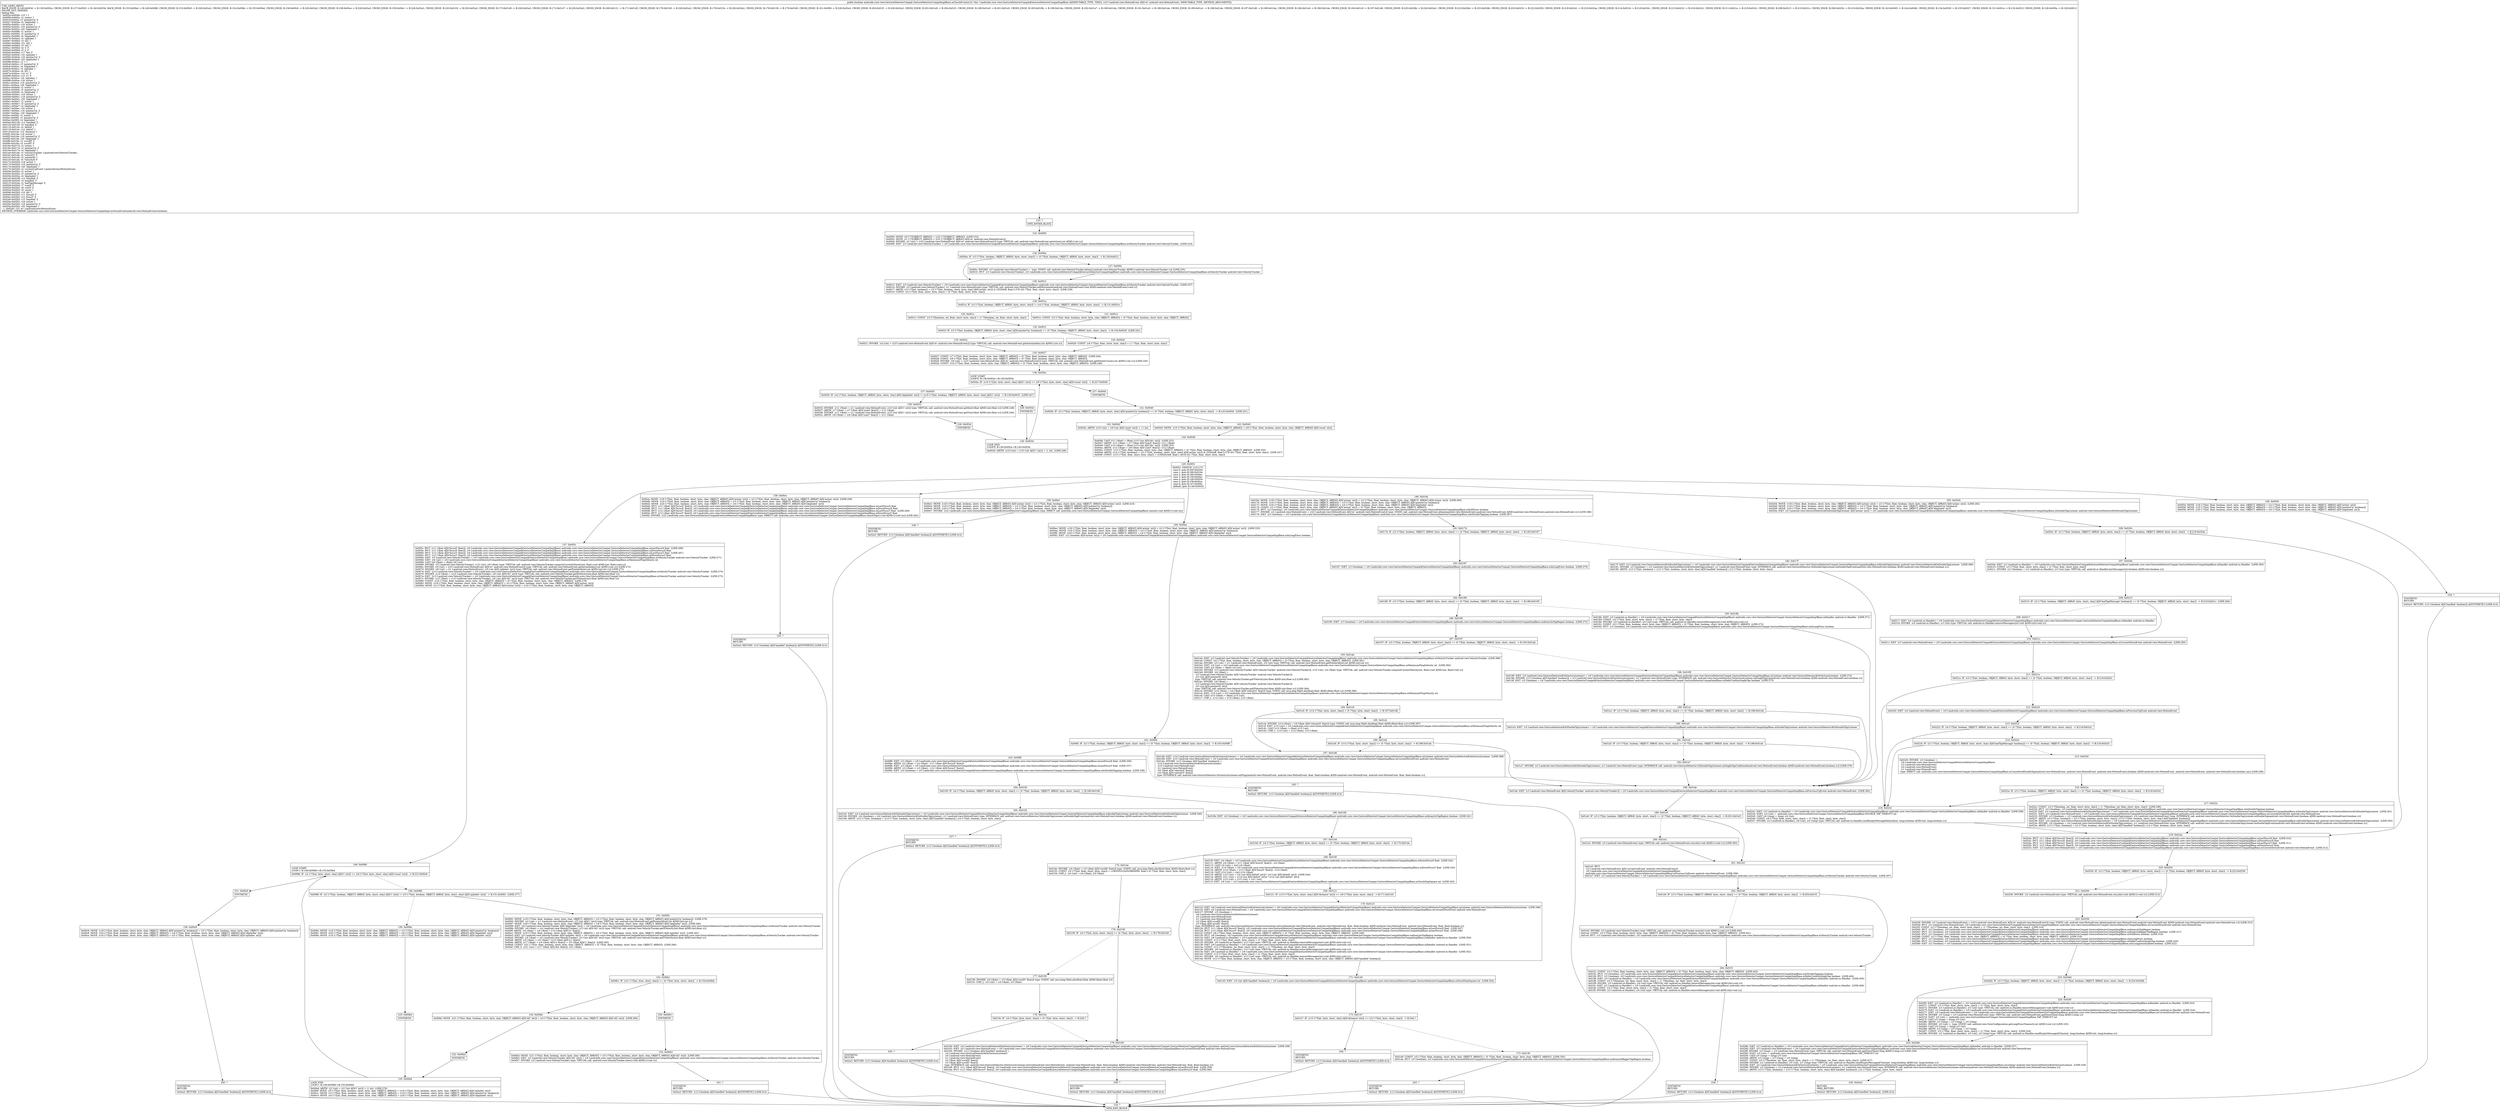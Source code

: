 digraph "CFG forandroidx.core.view.GestureDetectorCompat.GestureDetectorCompatImplBase.onTouchEvent(Landroid\/view\/MotionEvent;)Z" {
Node_123 [shape=record,label="{123\:\ ?|MTH_ENTER_BLOCK\l}"];
Node_125 [shape=record,label="{125\:\ 0x0000|0x0000: MOVE  (r0 I:??[OBJECT, ARRAY]) = (r22 I:??[OBJECT, ARRAY])  (LINE:232)\l0x0002: MOVE  (r1 I:??[OBJECT, ARRAY]) = (r23 I:??[OBJECT, ARRAY] A[D('ev' android.view.MotionEvent)]) \l0x0004: INVOKE  (r2 I:int) = (r23 I:android.view.MotionEvent A[D('ev' android.view.MotionEvent)]) type: VIRTUAL call: android.view.MotionEvent.getAction():int A[MD:():int (c)]\l0x0008: IGET  (r3 I:android.view.VelocityTracker) = (r0 I:androidx.core.view.GestureDetectorCompat$GestureDetectorCompatImplBase) androidx.core.view.GestureDetectorCompat.GestureDetectorCompatImplBase.mVelocityTracker android.view.VelocityTracker  (LINE:234)\l}"];
Node_126 [shape=record,label="{126\:\ 0x000a|0x000a: IF  (r3 I:??[int, boolean, OBJECT, ARRAY, byte, short, char]) != (0 ??[int, boolean, OBJECT, ARRAY, byte, short, char])  \-\> B:128:0x0012 \l}"];
Node_127 [shape=record,label="{127\:\ 0x000c|0x000c: INVOKE  (r3 I:android.view.VelocityTracker) =  type: STATIC call: android.view.VelocityTracker.obtain():android.view.VelocityTracker A[MD:():android.view.VelocityTracker (c)] (LINE:235)\l0x0010: IPUT  (r3 I:android.view.VelocityTracker), (r0 I:androidx.core.view.GestureDetectorCompat$GestureDetectorCompatImplBase) androidx.core.view.GestureDetectorCompat.GestureDetectorCompatImplBase.mVelocityTracker android.view.VelocityTracker \l}"];
Node_128 [shape=record,label="{128\:\ 0x0012|0x0012: IGET  (r3 I:android.view.VelocityTracker) = (r0 I:androidx.core.view.GestureDetectorCompat$GestureDetectorCompatImplBase) androidx.core.view.GestureDetectorCompat.GestureDetectorCompatImplBase.mVelocityTracker android.view.VelocityTracker  (LINE:237)\l0x0014: INVOKE  (r3 I:android.view.VelocityTracker), (r1 I:android.view.MotionEvent) type: VIRTUAL call: android.view.VelocityTracker.addMovement(android.view.MotionEvent):void A[MD:(android.view.MotionEvent):void (c)]\l0x0017: ARITH  (r3 I:??[int, boolean]) = (r2 I:??[int, boolean, short, byte, char] A[D('action' int)]) & (255(0xff, float:3.57E\-43) ??[int, float, short, byte, char])  (LINE:239)\l0x0019: CONST  (r4 I:??[int, float, short, byte, char]) = (6 ??[int, float, short, byte, char]) \l}"];
Node_129 [shape=record,label="{129\:\ 0x001a|0x001a: IF  (r3 I:??[int, boolean, OBJECT, ARRAY, byte, short, char]) != (r4 I:??[int, boolean, OBJECT, ARRAY, byte, short, char])  \-\> B:131:0x001e \l}"];
Node_130 [shape=record,label="{130\:\ 0x001c|0x001c: CONST  (r3 I:??[boolean, int, float, short, byte, char]) = (1 ??[boolean, int, float, short, byte, char]) \l}"];
Node_132 [shape=record,label="{132\:\ 0x001f|0x001f: IF  (r3 I:??[int, boolean, OBJECT, ARRAY, byte, short, char] A[D('pointerUp' boolean)]) == (0 ??[int, boolean, OBJECT, ARRAY, byte, short, char])  \-\> B:134:0x0026  (LINE:241)\l}"];
Node_133 [shape=record,label="{133\:\ 0x0021|0x0021: INVOKE  (r4 I:int) = (r23 I:android.view.MotionEvent A[D('ev' android.view.MotionEvent)]) type: VIRTUAL call: android.view.MotionEvent.getActionIndex():int A[MD:():int (c)]\l}"];
Node_135 [shape=record,label="{135\:\ 0x0027|0x0027: CONST  (r7 I:??[int, float, boolean, short, byte, char, OBJECT, ARRAY]) = (0 ??[int, float, boolean, short, byte, char, OBJECT, ARRAY])  (LINE:244)\l0x0028: CONST  (r8 I:??[int, float, boolean, short, byte, char, OBJECT, ARRAY]) = (0 ??[int, float, boolean, short, byte, char, OBJECT, ARRAY]) \l0x0029: INVOKE  (r9 I:int) = (r23 I:android.view.MotionEvent A[D('ev' android.view.MotionEvent)]) type: VIRTUAL call: android.view.MotionEvent.getPointerCount():int A[MD:():int (c)] (LINE:245)\l0x002d: CONST  (r10 I:??[int, float, boolean, short, byte, char, OBJECT, ARRAY]) = (0 ??[int, float, boolean, short, byte, char, OBJECT, ARRAY])  (LINE:246)\l}"];
Node_136 [shape=record,label="{136\:\ 0x002e|LOOP_START\lLOOP:0: B:136:0x002e\-\>B:140:0x003d\l|0x002e: IF  (r10 I:??[int, byte, short, char] A[D('i' int)]) \>= (r9 I:??[int, byte, short, char] A[D('count' int)])  \-\> B:227:0x0040 \l}"];
Node_137 [shape=record,label="{137\:\ 0x0030|0x0030: IF  (r4 I:??[int, boolean, OBJECT, ARRAY, byte, short, char] A[D('skipIndex' int)]) != (r10 I:??[int, boolean, OBJECT, ARRAY, byte, short, char] A[D('i' int)])  \-\> B:139:0x0033  (LINE:247)\l}"];
Node_139 [shape=record,label="{139\:\ 0x0033|0x0033: INVOKE  (r11 I:float) = (r1 I:android.view.MotionEvent), (r10 I:int A[D('i' int)]) type: VIRTUAL call: android.view.MotionEvent.getX(int):float A[MD:(int):float (c)] (LINE:248)\l0x0037: ARITH  (r7 I:float) = (r7 I:float A[D('sumX' float)]) + (r11 I:float) \l0x0038: INVOKE  (r11 I:float) = (r1 I:android.view.MotionEvent), (r10 I:int A[D('i' int)]) type: VIRTUAL call: android.view.MotionEvent.getY(int):float A[MD:(int):float (c)] (LINE:249)\l0x003c: ARITH  (r8 I:float) = (r8 I:float A[D('sumY' float)]) + (r11 I:float) \l}"];
Node_228 [shape=record,label="{228\:\ 0x003d|SYNTHETIC\l}"];
Node_140 [shape=record,label="{140\:\ 0x003d|LOOP_END\lLOOP:0: B:136:0x002e\-\>B:140:0x003d\l|0x003d: ARITH  (r10 I:int) = (r10 I:int A[D('i' int)]) + (1 int)  (LINE:246)\l}"];
Node_229 [shape=record,label="{229\:\ 0x003d|SYNTHETIC\l}"];
Node_227 [shape=record,label="{227\:\ 0x0040|SYNTHETIC\l}"];
Node_141 [shape=record,label="{141\:\ 0x0040|0x0040: IF  (r3 I:??[int, boolean, OBJECT, ARRAY, byte, short, char] A[D('pointerUp' boolean)]) == (0 ??[int, boolean, OBJECT, ARRAY, byte, short, char])  \-\> B:143:0x0045  (LINE:251)\l}"];
Node_142 [shape=record,label="{142\:\ 0x0042|0x0042: ARITH  (r10 I:int) = (r9 I:int A[D('count' int)]) + (\-1 int) \l}"];
Node_144 [shape=record,label="{144\:\ 0x0046|0x0046: CAST (r11 I:float) = (float) (r10 I:int A[D('div' int)])  (LINE:252)\l0x0047: ARITH  (r11 I:float) = (r7 I:float A[D('sumX' float)]) \/ (r11 I:float) \l0x0049: CAST (r12 I:float) = (float) (r10 I:int A[D('div' int)])  (LINE:253)\l0x004a: ARITH  (r12 I:float) = (r8 I:float A[D('sumY' float)]) \/ (r12 I:float) \l0x004c: CONST  (r13 I:??[int, float, boolean, short, byte, char, OBJECT, ARRAY]) = (0 ??[int, float, boolean, short, byte, char, OBJECT, ARRAY])  (LINE:255)\l0x004d: ARITH  (r14 I:??[int, boolean]) = (r2 I:??[int, boolean, short, byte, char] A[D('action' int)]) & (255(0xff, float:3.57E\-43) ??[int, float, short, byte, char])  (LINE:257)\l0x004f: CONST  (r15 I:??[int, float, short, byte, char]) = (1000(0x3e8, float:1.401E\-42) ??[int, float, short, byte, char]) \l}"];
Node_145 [shape=record,label="{145\:\ 0x0051|0x0051: SWITCH  (r14 I:??)\l case 0: goto B:205:0x0204\l case 1: goto B:180:0x016e\l case 2: goto B:160:0x00ec\l case 3: goto B:159:0x00e1\l case 4: goto B:146:0x0054\l case 5: goto B:158:0x00ce\l case 6: goto B:147:0x005c\l default: goto B:146:0x0054 \l}"];
Node_146 [shape=record,label="{146\:\ 0x0054|0x0054: MOVE  (r18 I:??[int, float, boolean, short, byte, char, OBJECT, ARRAY]) = (r2 I:??[int, float, boolean, short, byte, char, OBJECT, ARRAY] A[D('action' int)]) \l0x0056: MOVE  (r19 I:??[int, float, boolean, short, byte, char, OBJECT, ARRAY]) = (r3 I:??[int, float, boolean, short, byte, char, OBJECT, ARRAY] A[D('pointerUp' boolean)]) \l0x0058: MOVE  (r20 I:??[int, float, boolean, short, byte, char, OBJECT, ARRAY]) = (r4 I:??[int, float, boolean, short, byte, char, OBJECT, ARRAY] A[D('skipIndex' int)]) \l}"];
Node_234 [shape=record,label="{234\:\ ?|SYNTHETIC\lRETURN\l|0x02a3: RETURN  (r13 I:boolean A[D('handled' boolean)]) A[SYNTHETIC] (LINE:414)\l}"];
Node_124 [shape=record,label="{124\:\ ?|MTH_EXIT_BLOCK\l}"];
Node_147 [shape=record,label="{147\:\ 0x005c|0x005c: IPUT  (r11 I:float A[D('focusX' float)]), (r0 I:androidx.core.view.GestureDetectorCompat$GestureDetectorCompatImplBase) androidx.core.view.GestureDetectorCompat.GestureDetectorCompatImplBase.mLastFocusX float  (LINE:266)\l0x005e: IPUT  (r11 I:float A[D('focusX' float)]), (r0 I:androidx.core.view.GestureDetectorCompat$GestureDetectorCompatImplBase) androidx.core.view.GestureDetectorCompat.GestureDetectorCompatImplBase.mDownFocusX float \l0x0060: IPUT  (r12 I:float A[D('focusY' float)]), (r0 I:androidx.core.view.GestureDetectorCompat$GestureDetectorCompatImplBase) androidx.core.view.GestureDetectorCompat.GestureDetectorCompatImplBase.mLastFocusY float  (LINE:267)\l0x0062: IPUT  (r12 I:float A[D('focusY' float)]), (r0 I:androidx.core.view.GestureDetectorCompat$GestureDetectorCompatImplBase) androidx.core.view.GestureDetectorCompat.GestureDetectorCompatImplBase.mDownFocusY float \l0x0064: IGET  (r5 I:android.view.VelocityTracker) = (r0 I:androidx.core.view.GestureDetectorCompat$GestureDetectorCompatImplBase) androidx.core.view.GestureDetectorCompat.GestureDetectorCompatImplBase.mVelocityTracker android.view.VelocityTracker  (LINE:271)\l0x0066: IGET  (r6 I:int) = (r0 I:androidx.core.view.GestureDetectorCompat$GestureDetectorCompatImplBase) androidx.core.view.GestureDetectorCompat.GestureDetectorCompatImplBase.mMaximumFlingVelocity int \l0x0068: CAST (r6 I:float) = (float) (r6 I:int) \l0x0069: INVOKE  (r5 I:android.view.VelocityTracker), (r15 I:int), (r6 I:float) type: VIRTUAL call: android.view.VelocityTracker.computeCurrentVelocity(int, float):void A[MD:(int, float):void (c)]\l0x006c: INVOKE  (r5 I:int) = (r23 I:android.view.MotionEvent A[D('ev' android.view.MotionEvent)]) type: VIRTUAL call: android.view.MotionEvent.getActionIndex():int A[MD:():int (c)] (LINE:272)\l0x0070: INVOKE  (r6 I:int) = (r1 I:android.view.MotionEvent), (r5 I:int A[D('upIndex' int)]) type: VIRTUAL call: android.view.MotionEvent.getPointerId(int):int A[MD:(int):int (c)] (LINE:273)\l0x0074: IGET  (r14 I:android.view.VelocityTracker) = (r0 I:androidx.core.view.GestureDetectorCompat$GestureDetectorCompatImplBase) androidx.core.view.GestureDetectorCompat.GestureDetectorCompatImplBase.mVelocityTracker android.view.VelocityTracker  (LINE:274)\l0x0076: INVOKE  (r14 I:float) = (r14 I:android.view.VelocityTracker), (r6 I:int A[D('id1' int)]) type: VIRTUAL call: android.view.VelocityTracker.getXVelocity(int):float A[MD:(int):float (c)]\l0x007a: IGET  (r15 I:android.view.VelocityTracker) = (r0 I:androidx.core.view.GestureDetectorCompat$GestureDetectorCompatImplBase) androidx.core.view.GestureDetectorCompat.GestureDetectorCompatImplBase.mVelocityTracker android.view.VelocityTracker  (LINE:275)\l0x007c: INVOKE  (r15 I:float) = (r15 I:android.view.VelocityTracker), (r6 I:int A[D('id1' int)]) type: VIRTUAL call: android.view.VelocityTracker.getYVelocity(int):float A[MD:(int):float (c)]\l0x0080: CONST  (r16 I:??[int, float, boolean, short, byte, char, OBJECT, ARRAY]) = (0 ??[int, float, boolean, short, byte, char, OBJECT, ARRAY])  (LINE:276)\l0x0082: MOVE  (r18 I:??[int, float, boolean, short, byte, char, OBJECT, ARRAY]) = (r2 I:??[int, float, boolean, short, byte, char, OBJECT, ARRAY] A[D('action' int)]) \l0x0084: MOVE  (r2 I:??[int, float, boolean, short, byte, char, OBJECT, ARRAY] A[D('action' int)]) = (r16 I:??[int, float, boolean, short, byte, char, OBJECT, ARRAY]) \l}"];
Node_148 [shape=record,label="{148\:\ 0x0086|LOOP_START\lLOOP:1: B:148:0x0086\-\>B:155:0x00bd\l|0x0086: IF  (r2 I:??[int, byte, short, char] A[D('i' int)]) \>= (r9 I:??[int, byte, short, char] A[D('count' int)])  \-\> B:231:0x00c6 \l}"];
Node_149 [shape=record,label="{149\:\ 0x0088|0x0088: IF  (r2 I:??[int, boolean, OBJECT, ARRAY, byte, short, char] A[D('i' int)]) != (r5 I:??[int, boolean, OBJECT, ARRAY, byte, short, char] A[D('upIndex' int)])  \-\> B:151:0x0091  (LINE:277)\l}"];
Node_150 [shape=record,label="{150\:\ 0x008a|0x008a: MOVE  (r19 I:??[int, float, boolean, short, byte, char, OBJECT, ARRAY]) = (r3 I:??[int, float, boolean, short, byte, char, OBJECT, ARRAY] A[D('pointerUp' boolean)]) \l0x008c: MOVE  (r20 I:??[int, float, boolean, short, byte, char, OBJECT, ARRAY]) = (r4 I:??[int, float, boolean, short, byte, char, OBJECT, ARRAY] A[D('skipIndex' int)]) \l0x008e: MOVE  (r16 I:??[int, float, boolean, short, byte, char, OBJECT, ARRAY]) = (r5 I:??[int, float, boolean, short, byte, char, OBJECT, ARRAY] A[D('upIndex' int)]) \l}"];
Node_233 [shape=record,label="{233\:\ 0x00bd|SYNTHETIC\l}"];
Node_155 [shape=record,label="{155\:\ 0x00bd|LOOP_END\lLOOP:1: B:148:0x0086\-\>B:155:0x00bd\l|0x00bd: ARITH  (r2 I:int) = (r2 I:int A[D('i' int)]) + (1 int)  (LINE:276)\l0x00bf: MOVE  (r5 I:??[int, float, boolean, short, byte, char, OBJECT, ARRAY]) = (r16 I:??[int, float, boolean, short, byte, char, OBJECT, ARRAY] A[D('upIndex' int)]) \l0x00c1: MOVE  (r3 I:??[int, float, boolean, short, byte, char, OBJECT, ARRAY]) = (r19 I:??[int, float, boolean, short, byte, char, OBJECT, ARRAY] A[D('pointerUp' boolean)]) \l0x00c3: MOVE  (r4 I:??[int, float, boolean, short, byte, char, OBJECT, ARRAY]) = (r20 I:??[int, float, boolean, short, byte, char, OBJECT, ARRAY] A[D('skipIndex' int)]) \l}"];
Node_151 [shape=record,label="{151\:\ 0x0091|0x0091: MOVE  (r19 I:??[int, float, boolean, short, byte, char, OBJECT, ARRAY]) = (r3 I:??[int, float, boolean, short, byte, char, OBJECT, ARRAY] A[D('pointerUp' boolean)])  (LINE:279)\l0x0093: INVOKE  (r3 I:int) = (r1 I:android.view.MotionEvent), (r2 I:int A[D('i' int)]) type: VIRTUAL call: android.view.MotionEvent.getPointerId(int):int A[MD:(int):int (c)]\l0x0097: MOVE  (r20 I:??[int, float, boolean, short, byte, char, OBJECT, ARRAY]) = (r4 I:??[int, float, boolean, short, byte, char, OBJECT, ARRAY] A[D('skipIndex' int)])  (LINE:280)\l0x0099: IGET  (r4 I:android.view.VelocityTracker A[D('skipIndex' int)]) = (r0 I:androidx.core.view.GestureDetectorCompat$GestureDetectorCompatImplBase) androidx.core.view.GestureDetectorCompat.GestureDetectorCompatImplBase.mVelocityTracker android.view.VelocityTracker \l0x009b: INVOKE  (r4 I:float) = (r4 I:android.view.VelocityTracker), (r3 I:int A[D('id2' int)]) type: VIRTUAL call: android.view.VelocityTracker.getXVelocity(int):float A[MD:(int):float (c)]\l0x009f: ARITH  (r4 I:float) = (r4 I:float) * (r14 I:float A[D('x1' float)]) \l0x00a1: MOVE  (r16 I:??[int, float, boolean, short, byte, char, OBJECT, ARRAY]) = (r5 I:??[int, float, boolean, short, byte, char, OBJECT, ARRAY] A[D('upIndex' int)])  (LINE:281)\l0x00a3: IGET  (r5 I:android.view.VelocityTracker A[D('upIndex' int)]) = (r0 I:androidx.core.view.GestureDetectorCompat$GestureDetectorCompatImplBase) androidx.core.view.GestureDetectorCompat.GestureDetectorCompatImplBase.mVelocityTracker android.view.VelocityTracker \l0x00a5: INVOKE  (r5 I:float) = (r5 I:android.view.VelocityTracker), (r3 I:int A[D('id2' int)]) type: VIRTUAL call: android.view.VelocityTracker.getYVelocity(int):float A[MD:(int):float (c)]\l0x00a9: ARITH  (r5 I:float) = (r5 I:float) * (r15 I:float A[D('y1' float)]) \l0x00ab: ARITH  (r17 I:float) = (r4 I:float A[D('x' float)]) + (r5 I:float A[D('y' float)])  (LINE:283)\l0x00ad: CONST  (r21 I:??[int, float, boolean, short, byte, char, OBJECT, ARRAY]) = (0 ??[int, float, boolean, short, byte, char, OBJECT, ARRAY])  (LINE:284)\l0x00af: CMP_G  (r21 I:int) = (r17 I:float A[D('dot' float)]), (r21 I:float) \l}"];
Node_152 [shape=record,label="{152\:\ 0x00b1|0x00b1: IF  (r21 I:??[int, byte, short, char]) \>= (0 ??[int, byte, short, char])  \-\> B:154:0x00bb \l}"];
Node_154 [shape=record,label="{154\:\ 0x00bb|0x00bb: MOVE  (r21 I:??[int, float, boolean, short, byte, char, OBJECT, ARRAY] A[D('id2' int)]) = (r3 I:??[int, float, boolean, short, byte, char, OBJECT, ARRAY] A[D('id2' int)])  (LINE:284)\l}"];
Node_232 [shape=record,label="{232\:\ 0x00bd|SYNTHETIC\l}"];
Node_230 [shape=record,label="{230\:\ 0x00b3|SYNTHETIC\l}"];
Node_153 [shape=record,label="{153\:\ 0x00b3|0x00b3: MOVE  (r21 I:??[int, float, boolean, short, byte, char, OBJECT, ARRAY]) = (r3 I:??[int, float, boolean, short, byte, char, OBJECT, ARRAY] A[D('id2' int)])  (LINE:285)\l0x00b5: IGET  (r3 I:android.view.VelocityTracker A[D('id2' int)]) = (r0 I:androidx.core.view.GestureDetectorCompat$GestureDetectorCompatImplBase) androidx.core.view.GestureDetectorCompat.GestureDetectorCompatImplBase.mVelocityTracker android.view.VelocityTracker \l0x00b7: INVOKE  (r3 I:android.view.VelocityTracker) type: VIRTUAL call: android.view.VelocityTracker.clear():void A[MD:():void (c)]\l}"];
Node_241 [shape=record,label="{241\:\ ?|SYNTHETIC\lRETURN\l|0x02a3: RETURN  (r13 I:boolean A[D('handled' boolean)]) A[SYNTHETIC] (LINE:414)\l}"];
Node_231 [shape=record,label="{231\:\ 0x00c6|SYNTHETIC\l}"];
Node_156 [shape=record,label="{156\:\ 0x00c6|0x00c6: MOVE  (r19 I:??[int, float, boolean, short, byte, char, OBJECT, ARRAY] A[D('pointerUp' boolean)]) = (r3 I:??[int, float, boolean, short, byte, char, OBJECT, ARRAY] A[D('pointerUp' boolean)]) \l0x00c8: MOVE  (r20 I:??[int, float, boolean, short, byte, char, OBJECT, ARRAY]) = (r4 I:??[int, float, boolean, short, byte, char, OBJECT, ARRAY] A[D('skipIndex' int)]) \l0x00ca: MOVE  (r16 I:??[int, float, boolean, short, byte, char, OBJECT, ARRAY]) = (r5 I:??[int, float, boolean, short, byte, char, OBJECT, ARRAY] A[D('upIndex' int)]) \l}"];
Node_240 [shape=record,label="{240\:\ ?|SYNTHETIC\lRETURN\l|0x02a3: RETURN  (r13 I:boolean A[D('handled' boolean)]) A[SYNTHETIC] (LINE:414)\l}"];
Node_158 [shape=record,label="{158\:\ 0x00ce|0x00ce: MOVE  (r18 I:??[int, float, boolean, short, byte, char, OBJECT, ARRAY] A[D('action' int)]) = (r2 I:??[int, float, boolean, short, byte, char, OBJECT, ARRAY] A[D('action' int)])  (LINE:259)\l0x00d0: MOVE  (r19 I:??[int, float, boolean, short, byte, char, OBJECT, ARRAY]) = (r3 I:??[int, float, boolean, short, byte, char, OBJECT, ARRAY] A[D('pointerUp' boolean)]) \l0x00d2: MOVE  (r20 I:??[int, float, boolean, short, byte, char, OBJECT, ARRAY]) = (r4 I:??[int, float, boolean, short, byte, char, OBJECT, ARRAY] A[D('skipIndex' int)]) \l0x00d4: IPUT  (r11 I:float A[D('focusX' float)]), (r0 I:androidx.core.view.GestureDetectorCompat$GestureDetectorCompatImplBase) androidx.core.view.GestureDetectorCompat.GestureDetectorCompatImplBase.mLastFocusX float \l0x00d6: IPUT  (r11 I:float A[D('focusX' float)]), (r0 I:androidx.core.view.GestureDetectorCompat$GestureDetectorCompatImplBase) androidx.core.view.GestureDetectorCompat.GestureDetectorCompatImplBase.mDownFocusX float \l0x00d8: IPUT  (r12 I:float A[D('focusY' float)]), (r0 I:androidx.core.view.GestureDetectorCompat$GestureDetectorCompatImplBase) androidx.core.view.GestureDetectorCompat.GestureDetectorCompatImplBase.mLastFocusY float  (LINE:260)\l0x00da: IPUT  (r12 I:float A[D('focusY' float)]), (r0 I:androidx.core.view.GestureDetectorCompat$GestureDetectorCompatImplBase) androidx.core.view.GestureDetectorCompat.GestureDetectorCompatImplBase.mDownFocusY float \l0x00dc: INVOKE  (r22 I:androidx.core.view.GestureDetectorCompat$GestureDetectorCompatImplBase) type: DIRECT call: androidx.core.view.GestureDetectorCompat.GestureDetectorCompatImplBase.cancelTaps():void A[MD:():void (m)] (LINE:262)\l}"];
Node_235 [shape=record,label="{235\:\ ?|SYNTHETIC\lRETURN\l|0x02a3: RETURN  (r13 I:boolean A[D('handled' boolean)]) A[SYNTHETIC] (LINE:414)\l}"];
Node_159 [shape=record,label="{159\:\ 0x00e1|0x00e1: MOVE  (r18 I:??[int, float, boolean, short, byte, char, OBJECT, ARRAY] A[D('action' int)]) = (r2 I:??[int, float, boolean, short, byte, char, OBJECT, ARRAY] A[D('action' int)])  (LINE:410)\l0x00e3: MOVE  (r19 I:??[int, float, boolean, short, byte, char, OBJECT, ARRAY]) = (r3 I:??[int, float, boolean, short, byte, char, OBJECT, ARRAY] A[D('pointerUp' boolean)]) \l0x00e5: MOVE  (r20 I:??[int, float, boolean, short, byte, char, OBJECT, ARRAY]) = (r4 I:??[int, float, boolean, short, byte, char, OBJECT, ARRAY] A[D('skipIndex' int)]) \l0x00e7: INVOKE  (r22 I:androidx.core.view.GestureDetectorCompat$GestureDetectorCompatImplBase) type: DIRECT call: androidx.core.view.GestureDetectorCompat.GestureDetectorCompatImplBase.cancel():void A[MD:():void (m)]\l}"];
Node_236 [shape=record,label="{236\:\ ?|SYNTHETIC\lRETURN\l|0x02a3: RETURN  (r13 I:boolean A[D('handled' boolean)]) A[SYNTHETIC] (LINE:414)\l}"];
Node_160 [shape=record,label="{160\:\ 0x00ec|0x00ec: MOVE  (r18 I:??[int, float, boolean, short, byte, char, OBJECT, ARRAY] A[D('action' int)]) = (r2 I:??[int, float, boolean, short, byte, char, OBJECT, ARRAY] A[D('action' int)])  (LINE:333)\l0x00ee: MOVE  (r19 I:??[int, float, boolean, short, byte, char, OBJECT, ARRAY]) = (r3 I:??[int, float, boolean, short, byte, char, OBJECT, ARRAY] A[D('pointerUp' boolean)]) \l0x00f0: MOVE  (r20 I:??[int, float, boolean, short, byte, char, OBJECT, ARRAY]) = (r4 I:??[int, float, boolean, short, byte, char, OBJECT, ARRAY] A[D('skipIndex' int)]) \l0x00f2: IGET  (r2 I:boolean A[D('action' int)]) = (r0 I:androidx.core.view.GestureDetectorCompat$GestureDetectorCompatImplBase) androidx.core.view.GestureDetectorCompat.GestureDetectorCompatImplBase.mInLongPress boolean \l}"];
Node_161 [shape=record,label="{161\:\ 0x00f4|0x00f4: IF  (r2 I:??[int, boolean, OBJECT, ARRAY, byte, short, char]) == (0 ??[int, boolean, OBJECT, ARRAY, byte, short, char])  \-\> B:163:0x00f8 \l}"];
Node_163 [shape=record,label="{163\:\ 0x00f8|0x00f8: IGET  (r2 I:float) = (r0 I:androidx.core.view.GestureDetectorCompat$GestureDetectorCompatImplBase) androidx.core.view.GestureDetectorCompat.GestureDetectorCompatImplBase.mLastFocusX float  (LINE:336)\l0x00fa: ARITH  (r2 I:float) = (r2 I:float) \- (r11 I:float A[D('focusX' float)]) \l0x00fb: IGET  (r3 I:float) = (r0 I:androidx.core.view.GestureDetectorCompat$GestureDetectorCompatImplBase) androidx.core.view.GestureDetectorCompat.GestureDetectorCompatImplBase.mLastFocusY float  (LINE:337)\l0x00fd: ARITH  (r3 I:float) = (r3 I:float) \- (r12 I:float A[D('focusY' float)]) \l0x00fe: IGET  (r4 I:boolean) = (r0 I:androidx.core.view.GestureDetectorCompat$GestureDetectorCompatImplBase) androidx.core.view.GestureDetectorCompat.GestureDetectorCompatImplBase.mIsDoubleTapping boolean  (LINE:338)\l}"];
Node_164 [shape=record,label="{164\:\ 0x0100|0x0100: IF  (r4 I:??[int, boolean, OBJECT, ARRAY, byte, short, char]) == (0 ??[int, boolean, OBJECT, ARRAY, byte, short, char])  \-\> B:166:0x010b \l}"];
Node_165 [shape=record,label="{165\:\ 0x0102|0x0102: IGET  (r4 I:android.view.GestureDetector$OnDoubleTapListener) = (r0 I:androidx.core.view.GestureDetectorCompat$GestureDetectorCompatImplBase) androidx.core.view.GestureDetectorCompat.GestureDetectorCompatImplBase.mDoubleTapListener android.view.GestureDetector$OnDoubleTapListener  (LINE:340)\l0x0104: INVOKE  (r4 I:boolean) = (r4 I:android.view.GestureDetector$OnDoubleTapListener), (r1 I:android.view.MotionEvent) type: INTERFACE call: android.view.GestureDetector.OnDoubleTapListener.onDoubleTapEvent(android.view.MotionEvent):boolean A[MD:(android.view.MotionEvent):boolean (c)]\l0x0108: ARITH  (r13 I:??[int, boolean]) = (r13 I:??[int, boolean, short, byte, char] A[D('handled' boolean)]) \| (r4 I:??[int, boolean, short, byte, char]) \l}"];
Node_237 [shape=record,label="{237\:\ ?|SYNTHETIC\lRETURN\l|0x02a3: RETURN  (r13 I:boolean A[D('handled' boolean)]) A[SYNTHETIC] (LINE:414)\l}"];
Node_166 [shape=record,label="{166\:\ 0x010b|0x010b: IGET  (r4 I:boolean) = (r0 I:androidx.core.view.GestureDetectorCompat$GestureDetectorCompatImplBase) androidx.core.view.GestureDetectorCompat.GestureDetectorCompatImplBase.mAlwaysInTapRegion boolean  (LINE:341)\l}"];
Node_167 [shape=record,label="{167\:\ 0x010d|0x010d: IF  (r4 I:??[int, boolean, OBJECT, ARRAY, byte, short, char]) == (0 ??[int, boolean, OBJECT, ARRAY, byte, short, char])  \-\> B:175:0x014e \l}"];
Node_168 [shape=record,label="{168\:\ 0x010f|0x010f: IGET  (r4 I:float) = (r0 I:androidx.core.view.GestureDetectorCompat$GestureDetectorCompatImplBase) androidx.core.view.GestureDetectorCompat.GestureDetectorCompatImplBase.mDownFocusX float  (LINE:342)\l0x0111: ARITH  (r4 I:float) = (r11 I:float A[D('focusX' float)]) \- (r4 I:float) \l0x0113: CAST (r4 I:int) = (int) (r4 I:float) \l0x0114: IGET  (r14 I:float) = (r0 I:androidx.core.view.GestureDetectorCompat$GestureDetectorCompatImplBase) androidx.core.view.GestureDetectorCompat.GestureDetectorCompatImplBase.mDownFocusY float  (LINE:343)\l0x0116: ARITH  (r14 I:float) = (r12 I:float A[D('focusY' float)]) \- (r14 I:float) \l0x0118: CAST (r14 I:int) = (int) (r14 I:float) \l0x0119: ARITH  (r15 I:int) = (r4 I:int A[D('deltaX' int)]) * (r4 I:int A[D('deltaX' int)])  (LINE:344)\l0x011b: ARITH  (r21 I:int) = (r14 I:int A[D('deltaY' int)]) * (r14 I:int A[D('deltaY' int)]) \l0x011d: ARITH  (r15 I:int) = (r15 I:int) + (r21 I:int) \l0x011f: IGET  (r6 I:int) = (r0 I:androidx.core.view.GestureDetectorCompat$GestureDetectorCompatImplBase) androidx.core.view.GestureDetectorCompat.GestureDetectorCompatImplBase.mTouchSlopSquare int  (LINE:345)\l}"];
Node_169 [shape=record,label="{169\:\ 0x0121|0x0121: IF  (r15 I:??[int, byte, short, char] A[D('distance' int)]) \<= (r6 I:??[int, byte, short, char])  \-\> B:171:0x0145 \l}"];
Node_170 [shape=record,label="{170\:\ 0x0123|0x0123: IGET  (r6 I:android.view.GestureDetector$OnGestureListener) = (r0 I:androidx.core.view.GestureDetectorCompat$GestureDetectorCompatImplBase) androidx.core.view.GestureDetectorCompat.GestureDetectorCompatImplBase.mListener android.view.GestureDetector$OnGestureListener  (LINE:346)\l0x0125: IGET  (r5 I:android.view.MotionEvent) = (r0 I:androidx.core.view.GestureDetectorCompat$GestureDetectorCompatImplBase) androidx.core.view.GestureDetectorCompat.GestureDetectorCompatImplBase.mCurrentDownEvent android.view.MotionEvent \l0x0127: INVOKE  (r5 I:boolean) = \l  (r6 I:android.view.GestureDetector$OnGestureListener)\l  (r5 I:android.view.MotionEvent)\l  (r1 I:android.view.MotionEvent)\l  (r2 I:float A[D('scrollX' float)])\l  (r3 I:float A[D('scrollY' float)])\l type: INTERFACE call: android.view.GestureDetector.OnGestureListener.onScroll(android.view.MotionEvent, android.view.MotionEvent, float, float):boolean A[MD:(android.view.MotionEvent, android.view.MotionEvent, float, float):boolean (c)]\l0x012b: IPUT  (r11 I:float A[D('focusX' float)]), (r0 I:androidx.core.view.GestureDetectorCompat$GestureDetectorCompatImplBase) androidx.core.view.GestureDetectorCompat.GestureDetectorCompatImplBase.mLastFocusX float  (LINE:347)\l0x012d: IPUT  (r12 I:float A[D('focusY' float)]), (r0 I:androidx.core.view.GestureDetectorCompat$GestureDetectorCompatImplBase) androidx.core.view.GestureDetectorCompat.GestureDetectorCompatImplBase.mLastFocusY float  (LINE:348)\l0x012f: CONST  (r6 I:??[int, float, boolean, short, byte, char, OBJECT, ARRAY]) = (0 ??[int, float, boolean, short, byte, char, OBJECT, ARRAY])  (LINE:349)\l0x0130: IPUT  (r6 I:boolean), (r0 I:androidx.core.view.GestureDetectorCompat$GestureDetectorCompatImplBase) androidx.core.view.GestureDetectorCompat.GestureDetectorCompatImplBase.mAlwaysInTapRegion boolean \l0x0132: IGET  (r6 I:android.os.Handler) = (r0 I:androidx.core.view.GestureDetectorCompat$GestureDetectorCompatImplBase) androidx.core.view.GestureDetectorCompat.GestureDetectorCompatImplBase.mHandler android.os.Handler  (LINE:350)\l0x0134: CONST  (r13 I:??[int, float, short, byte, char]) = (3 ??[int, float, short, byte, char]) \l0x0135: INVOKE  (r6 I:android.os.Handler), (r13 I:int) type: VIRTUAL call: android.os.Handler.removeMessages(int):void A[MD:(int):void (c)]\l0x0138: IGET  (r6 I:android.os.Handler) = (r0 I:androidx.core.view.GestureDetectorCompat$GestureDetectorCompatImplBase) androidx.core.view.GestureDetectorCompat.GestureDetectorCompatImplBase.mHandler android.os.Handler  (LINE:351)\l0x013a: CONST  (r13 I:??[boolean, int, float, short, byte, char]) = (1 ??[boolean, int, float, short, byte, char]) \l0x013b: INVOKE  (r6 I:android.os.Handler), (r13 I:int) type: VIRTUAL call: android.os.Handler.removeMessages(int):void A[MD:(int):void (c)]\l0x013e: IGET  (r6 I:android.os.Handler) = (r0 I:androidx.core.view.GestureDetectorCompat$GestureDetectorCompatImplBase) androidx.core.view.GestureDetectorCompat.GestureDetectorCompatImplBase.mHandler android.os.Handler  (LINE:352)\l0x0140: CONST  (r13 I:??[int, float, short, byte, char]) = (2 ??[int, float, short, byte, char]) \l0x0141: INVOKE  (r6 I:android.os.Handler), (r13 I:int) type: VIRTUAL call: android.os.Handler.removeMessages(int):void A[MD:(int):void (c)]\l0x0144: MOVE  (r13 I:??[int, float, boolean, short, byte, char, OBJECT, ARRAY]) = (r5 I:??[int, float, boolean, short, byte, char, OBJECT, ARRAY] A[D('handled' boolean)]) \l}"];
Node_171 [shape=record,label="{171\:\ 0x0145|0x0145: IGET  (r5 I:int A[D('handled' boolean)]) = (r0 I:androidx.core.view.GestureDetectorCompat$GestureDetectorCompatImplBase) androidx.core.view.GestureDetectorCompat.GestureDetectorCompatImplBase.mTouchSlopSquare int  (LINE:354)\l}"];
Node_172 [shape=record,label="{172\:\ 0x0147|0x0147: IF  (r15 I:??[int, byte, short, char] A[D('distance' int)]) \<= (r5 I:??[int, byte, short, char])  \-\> B:244:? \l}"];
Node_173 [shape=record,label="{173\:\ 0x0149|0x0149: CONST  (r5 I:??[int, float, boolean, short, byte, char, OBJECT, ARRAY]) = (0 ??[int, float, boolean, short, byte, char, OBJECT, ARRAY])  (LINE:355)\l0x014a: IPUT  (r5 I:boolean), (r0 I:androidx.core.view.GestureDetectorCompat$GestureDetectorCompatImplBase) androidx.core.view.GestureDetectorCompat.GestureDetectorCompatImplBase.mAlwaysInBiggerTapRegion boolean \l}"];
Node_243 [shape=record,label="{243\:\ ?|SYNTHETIC\lRETURN\l|0x02a3: RETURN  (r13 I:boolean A[D('handled' boolean)]) A[SYNTHETIC] (LINE:414)\l}"];
Node_244 [shape=record,label="{244\:\ ?|SYNTHETIC\lRETURN\l|0x02a3: RETURN  (r13 I:boolean A[D('handled' boolean)]) A[SYNTHETIC] (LINE:414)\l}"];
Node_175 [shape=record,label="{175\:\ 0x014e|0x014e: INVOKE  (r4 I:float) = (r2 I:float A[D('scrollX' float)]) type: STATIC call: java.lang.Math.abs(float):float A[MD:(float):float (c)]\l0x0152: CONST  (r5 I:??[int, float, short, byte, char]) = (1065353216(0x3f800000, float:1.0) ??[int, float, short, byte, char]) \l0x0154: CMP_L  (r4 I:int) = (r4 I:float), (r5 I:float) \l}"];
Node_176 [shape=record,label="{176\:\ 0x0156|0x0156: IF  (r4 I:??[int, byte, short, char]) \>= (0 ??[int, byte, short, char])  \-\> B:179:0x0160 \l}"];
Node_177 [shape=record,label="{177\:\ 0x0158|0x0158: INVOKE  (r4 I:float) = (r3 I:float A[D('scrollY' float)]) type: STATIC call: java.lang.Math.abs(float):float A[MD:(float):float (c)]\l0x015c: CMP_L  (r4 I:int) = (r4 I:float), (r5 I:float) \l}"];
Node_178 [shape=record,label="{178\:\ 0x015e|0x015e: IF  (r4 I:??[int, byte, short, char]) \< (0 ??[int, byte, short, char])  \-\> B:245:? \l}"];
Node_245 [shape=record,label="{245\:\ ?|SYNTHETIC\lRETURN\l|0x02a3: RETURN  (r13 I:boolean A[D('handled' boolean)]) A[SYNTHETIC] (LINE:414)\l}"];
Node_179 [shape=record,label="{179\:\ 0x0160|0x0160: IGET  (r4 I:android.view.GestureDetector$OnGestureListener) = (r0 I:androidx.core.view.GestureDetectorCompat$GestureDetectorCompatImplBase) androidx.core.view.GestureDetectorCompat.GestureDetectorCompatImplBase.mListener android.view.GestureDetector$OnGestureListener  (LINE:358)\l0x0162: IGET  (r5 I:android.view.MotionEvent) = (r0 I:androidx.core.view.GestureDetectorCompat$GestureDetectorCompatImplBase) androidx.core.view.GestureDetectorCompat.GestureDetectorCompatImplBase.mCurrentDownEvent android.view.MotionEvent \l0x0164: INVOKE  (r13 I:boolean A[D('handled' boolean)]) = \l  (r4 I:android.view.GestureDetector$OnGestureListener)\l  (r5 I:android.view.MotionEvent)\l  (r1 I:android.view.MotionEvent)\l  (r2 I:float A[D('scrollX' float)])\l  (r3 I:float A[D('scrollY' float)])\l type: INTERFACE call: android.view.GestureDetector.OnGestureListener.onScroll(android.view.MotionEvent, android.view.MotionEvent, float, float):boolean A[MD:(android.view.MotionEvent, android.view.MotionEvent, float, float):boolean (c)]\l0x0168: IPUT  (r11 I:float A[D('focusX' float)]), (r0 I:androidx.core.view.GestureDetectorCompat$GestureDetectorCompatImplBase) androidx.core.view.GestureDetectorCompat.GestureDetectorCompatImplBase.mLastFocusX float  (LINE:359)\l0x016a: IPUT  (r12 I:float A[D('focusY' float)]), (r0 I:androidx.core.view.GestureDetectorCompat$GestureDetectorCompatImplBase) androidx.core.view.GestureDetectorCompat.GestureDetectorCompatImplBase.mLastFocusY float  (LINE:360)\l}"];
Node_238 [shape=record,label="{238\:\ ?|SYNTHETIC\lRETURN\l|0x02a3: RETURN  (r13 I:boolean A[D('handled' boolean)]) A[SYNTHETIC] (LINE:414)\l}"];
Node_242 [shape=record,label="{242\:\ ?|SYNTHETIC\lRETURN\l|0x02a3: RETURN  (r13 I:boolean A[D('handled' boolean)]) A[SYNTHETIC] (LINE:414)\l}"];
Node_180 [shape=record,label="{180\:\ 0x016e|0x016e: MOVE  (r18 I:??[int, float, boolean, short, byte, char, OBJECT, ARRAY] A[D('action' int)]) = (r2 I:??[int, float, boolean, short, byte, char, OBJECT, ARRAY] A[D('action' int)])  (LINE:365)\l0x0170: MOVE  (r19 I:??[int, float, boolean, short, byte, char, OBJECT, ARRAY]) = (r3 I:??[int, float, boolean, short, byte, char, OBJECT, ARRAY] A[D('pointerUp' boolean)]) \l0x0172: MOVE  (r20 I:??[int, float, boolean, short, byte, char, OBJECT, ARRAY]) = (r4 I:??[int, float, boolean, short, byte, char, OBJECT, ARRAY] A[D('skipIndex' int)]) \l0x0174: CONST  (r2 I:??[int, float, boolean, short, byte, char, OBJECT, ARRAY] A[D('action' int)]) = (0 ??[int, float, boolean, short, byte, char, OBJECT, ARRAY]) \l0x0175: IPUT  (r2 I:boolean), (r0 I:androidx.core.view.GestureDetectorCompat$GestureDetectorCompatImplBase) androidx.core.view.GestureDetectorCompat.GestureDetectorCompatImplBase.mStillDown boolean \l0x0177: INVOKE  (r2 I:android.view.MotionEvent) = (r23 I:android.view.MotionEvent A[D('ev' android.view.MotionEvent)]) type: STATIC call: android.view.MotionEvent.obtain(android.view.MotionEvent):android.view.MotionEvent A[MD:(android.view.MotionEvent):android.view.MotionEvent (c)] (LINE:366)\l0x017b: IGET  (r3 I:boolean) = (r0 I:androidx.core.view.GestureDetectorCompat$GestureDetectorCompatImplBase) androidx.core.view.GestureDetectorCompat.GestureDetectorCompatImplBase.mIsDoubleTapping boolean  (LINE:367)\l}"];
Node_181 [shape=record,label="{181\:\ 0x017d|0x017d: IF  (r3 I:??[int, boolean, OBJECT, ARRAY, byte, short, char]) == (0 ??[int, boolean, OBJECT, ARRAY, byte, short, char])  \-\> B:183:0x0187 \l}"];
Node_182 [shape=record,label="{182\:\ 0x017f|0x017f: IGET  (r3 I:android.view.GestureDetector$OnDoubleTapListener) = (r0 I:androidx.core.view.GestureDetectorCompat$GestureDetectorCompatImplBase) androidx.core.view.GestureDetectorCompat.GestureDetectorCompatImplBase.mDoubleTapListener android.view.GestureDetector$OnDoubleTapListener  (LINE:369)\l0x0181: INVOKE  (r3 I:boolean) = (r3 I:android.view.GestureDetector$OnDoubleTapListener), (r1 I:android.view.MotionEvent) type: INTERFACE call: android.view.GestureDetector.OnDoubleTapListener.onDoubleTapEvent(android.view.MotionEvent):boolean A[MD:(android.view.MotionEvent):boolean (c)]\l0x0185: ARITH  (r13 I:??[int, boolean]) = (r13 I:??[int, boolean, short, byte, char] A[D('handled' boolean)]) \| (r3 I:??[int, boolean, short, byte, char]) \l}"];
Node_198 [shape=record,label="{198\:\ 0x01de|0x01de: IGET  (r3 I:android.view.MotionEvent A[D('velocityTracker' android.view.VelocityTracker)]) = (r0 I:androidx.core.view.GestureDetectorCompat$GestureDetectorCompatImplBase) androidx.core.view.GestureDetectorCompat.GestureDetectorCompatImplBase.mPreviousUpEvent android.view.MotionEvent  (LINE:392)\l}"];
Node_199 [shape=record,label="{199\:\ 0x01e0|0x01e0: IF  (r3 I:??[int, boolean, OBJECT, ARRAY, byte, short, char]) == (0 ??[int, boolean, OBJECT, ARRAY, byte, short, char])  \-\> B:201:0x01e5 \l}"];
Node_200 [shape=record,label="{200\:\ 0x01e2|0x01e2: INVOKE  (r3 I:android.view.MotionEvent) type: VIRTUAL call: android.view.MotionEvent.recycle():void A[MD:():void (c)] (LINE:393)\l}"];
Node_201 [shape=record,label="{201\:\ 0x01e5|0x01e5: IPUT  \l  (r2 I:android.view.MotionEvent A[D('currentUpEvent' android.view.MotionEvent)])\l  (r0 I:androidx.core.view.GestureDetectorCompat$GestureDetectorCompatImplBase)\l androidx.core.view.GestureDetectorCompat.GestureDetectorCompatImplBase.mPreviousUpEvent android.view.MotionEvent  (LINE:396)\l0x01e7: IGET  (r3 I:android.view.VelocityTracker) = (r0 I:androidx.core.view.GestureDetectorCompat$GestureDetectorCompatImplBase) androidx.core.view.GestureDetectorCompat.GestureDetectorCompatImplBase.mVelocityTracker android.view.VelocityTracker  (LINE:397)\l}"];
Node_202 [shape=record,label="{202\:\ 0x01e9|0x01e9: IF  (r3 I:??[int, boolean, OBJECT, ARRAY, byte, short, char]) == (0 ??[int, boolean, OBJECT, ARRAY, byte, short, char])  \-\> B:204:0x01f1 \l}"];
Node_203 [shape=record,label="{203\:\ 0x01eb|0x01eb: INVOKE  (r3 I:android.view.VelocityTracker) type: VIRTUAL call: android.view.VelocityTracker.recycle():void A[MD:():void (c)] (LINE:400)\l0x01ee: CONST  (r3 I:??[int, float, boolean, short, byte, char, OBJECT, ARRAY]) = (0 ??[int, float, boolean, short, byte, char, OBJECT, ARRAY])  (LINE:401)\l0x01ef: IPUT  (r3 I:android.view.VelocityTracker), (r0 I:androidx.core.view.GestureDetectorCompat$GestureDetectorCompatImplBase) androidx.core.view.GestureDetectorCompat.GestureDetectorCompatImplBase.mVelocityTracker android.view.VelocityTracker \l}"];
Node_204 [shape=record,label="{204\:\ 0x01f1|0x01f1: CONST  (r3 I:??[int, float, boolean, short, byte, char, OBJECT, ARRAY]) = (0 ??[int, float, boolean, short, byte, char, OBJECT, ARRAY])  (LINE:403)\l0x01f2: IPUT  (r3 I:boolean), (r0 I:androidx.core.view.GestureDetectorCompat$GestureDetectorCompatImplBase) androidx.core.view.GestureDetectorCompat.GestureDetectorCompatImplBase.mIsDoubleTapping boolean \l0x01f4: IPUT  (r3 I:boolean), (r0 I:androidx.core.view.GestureDetectorCompat$GestureDetectorCompatImplBase) androidx.core.view.GestureDetectorCompat.GestureDetectorCompatImplBase.mDeferConfirmSingleTap boolean  (LINE:404)\l0x01f6: IGET  (r3 I:android.os.Handler) = (r0 I:androidx.core.view.GestureDetectorCompat$GestureDetectorCompatImplBase) androidx.core.view.GestureDetectorCompat.GestureDetectorCompatImplBase.mHandler android.os.Handler  (LINE:405)\l0x01f8: CONST  (r4 I:??[boolean, int, float, short, byte, char]) = (1 ??[boolean, int, float, short, byte, char]) \l0x01f9: INVOKE  (r3 I:android.os.Handler), (r4 I:int) type: VIRTUAL call: android.os.Handler.removeMessages(int):void A[MD:(int):void (c)]\l0x01fc: IGET  (r3 I:android.os.Handler) = (r0 I:androidx.core.view.GestureDetectorCompat$GestureDetectorCompatImplBase) androidx.core.view.GestureDetectorCompat.GestureDetectorCompatImplBase.mHandler android.os.Handler  (LINE:406)\l0x01fe: CONST  (r4 I:??[int, float, short, byte, char]) = (2 ??[int, float, short, byte, char]) \l0x01ff: INVOKE  (r3 I:android.os.Handler), (r4 I:int) type: VIRTUAL call: android.os.Handler.removeMessages(int):void A[MD:(int):void (c)]\l}"];
Node_239 [shape=record,label="{239\:\ ?|SYNTHETIC\lRETURN\l|0x02a3: RETURN  (r13 I:boolean A[D('handled' boolean)]) A[SYNTHETIC] (LINE:414)\l}"];
Node_183 [shape=record,label="{183\:\ 0x0187|0x0187: IGET  (r3 I:boolean) = (r0 I:androidx.core.view.GestureDetectorCompat$GestureDetectorCompatImplBase) androidx.core.view.GestureDetectorCompat.GestureDetectorCompatImplBase.mInLongPress boolean  (LINE:370)\l}"];
Node_184 [shape=record,label="{184\:\ 0x0189|0x0189: IF  (r3 I:??[int, boolean, OBJECT, ARRAY, byte, short, char]) == (0 ??[int, boolean, OBJECT, ARRAY, byte, short, char])  \-\> B:186:0x0195 \l}"];
Node_185 [shape=record,label="{185\:\ 0x018b|0x018b: IGET  (r3 I:android.os.Handler) = (r0 I:androidx.core.view.GestureDetectorCompat$GestureDetectorCompatImplBase) androidx.core.view.GestureDetectorCompat.GestureDetectorCompatImplBase.mHandler android.os.Handler  (LINE:371)\l0x018d: CONST  (r4 I:??[int, float, short, byte, char]) = (3 ??[int, float, short, byte, char]) \l0x018e: INVOKE  (r3 I:android.os.Handler), (r4 I:int) type: VIRTUAL call: android.os.Handler.removeMessages(int):void A[MD:(int):void (c)]\l0x0191: CONST  (r3 I:??[int, float, boolean, short, byte, char, OBJECT, ARRAY]) = (0 ??[int, float, boolean, short, byte, char, OBJECT, ARRAY])  (LINE:372)\l0x0192: IPUT  (r3 I:boolean), (r0 I:androidx.core.view.GestureDetectorCompat$GestureDetectorCompatImplBase) androidx.core.view.GestureDetectorCompat.GestureDetectorCompatImplBase.mInLongPress boolean \l}"];
Node_186 [shape=record,label="{186\:\ 0x0195|0x0195: IGET  (r3 I:boolean) = (r0 I:androidx.core.view.GestureDetectorCompat$GestureDetectorCompatImplBase) androidx.core.view.GestureDetectorCompat.GestureDetectorCompatImplBase.mAlwaysInTapRegion boolean  (LINE:373)\l}"];
Node_187 [shape=record,label="{187\:\ 0x0197|0x0197: IF  (r3 I:??[int, boolean, OBJECT, ARRAY, byte, short, char]) == (0 ??[int, boolean, OBJECT, ARRAY, byte, short, char])  \-\> B:193:0x01ab \l}"];
Node_188 [shape=record,label="{188\:\ 0x0199|0x0199: IGET  (r3 I:android.view.GestureDetector$OnGestureListener) = (r0 I:androidx.core.view.GestureDetectorCompat$GestureDetectorCompatImplBase) androidx.core.view.GestureDetectorCompat.GestureDetectorCompatImplBase.mListener android.view.GestureDetector$OnGestureListener  (LINE:374)\l0x019b: INVOKE  (r13 I:boolean A[D('handled' boolean)]) = (r3 I:android.view.GestureDetector$OnGestureListener), (r1 I:android.view.MotionEvent) type: INTERFACE call: android.view.GestureDetector.OnGestureListener.onSingleTapUp(android.view.MotionEvent):boolean A[MD:(android.view.MotionEvent):boolean (c)]\l0x019f: IGET  (r3 I:boolean) = (r0 I:androidx.core.view.GestureDetectorCompat$GestureDetectorCompatImplBase) androidx.core.view.GestureDetectorCompat.GestureDetectorCompatImplBase.mDeferConfirmSingleTap boolean  (LINE:375)\l}"];
Node_189 [shape=record,label="{189\:\ 0x01a1|0x01a1: IF  (r3 I:??[int, boolean, OBJECT, ARRAY, byte, short, char]) == (0 ??[int, boolean, OBJECT, ARRAY, byte, short, char])  \-\> B:198:0x01de \l}"];
Node_190 [shape=record,label="{190\:\ 0x01a3|0x01a3: IGET  (r3 I:android.view.GestureDetector$OnDoubleTapListener) = (r0 I:androidx.core.view.GestureDetectorCompat$GestureDetectorCompatImplBase) androidx.core.view.GestureDetectorCompat.GestureDetectorCompatImplBase.mDoubleTapListener android.view.GestureDetector$OnDoubleTapListener \l}"];
Node_191 [shape=record,label="{191\:\ 0x01a5|0x01a5: IF  (r3 I:??[int, boolean, OBJECT, ARRAY, byte, short, char]) == (0 ??[int, boolean, OBJECT, ARRAY, byte, short, char])  \-\> B:198:0x01de \l}"];
Node_192 [shape=record,label="{192\:\ 0x01a7|0x01a7: INVOKE  (r3 I:android.view.GestureDetector$OnDoubleTapListener), (r1 I:android.view.MotionEvent) type: INTERFACE call: android.view.GestureDetector.OnDoubleTapListener.onSingleTapConfirmed(android.view.MotionEvent):boolean A[MD:(android.view.MotionEvent):boolean (c)] (LINE:376)\l}"];
Node_193 [shape=record,label="{193\:\ 0x01ab|0x01ab: IGET  (r3 I:android.view.VelocityTracker) = (r0 I:androidx.core.view.GestureDetectorCompat$GestureDetectorCompatImplBase) androidx.core.view.GestureDetectorCompat.GestureDetectorCompatImplBase.mVelocityTracker android.view.VelocityTracker  (LINE:380)\l0x01ad: CONST  (r4 I:??[int, float, boolean, short, byte, char, OBJECT, ARRAY]) = (0 ??[int, float, boolean, short, byte, char, OBJECT, ARRAY])  (LINE:381)\l0x01ae: INVOKE  (r5 I:int) = (r1 I:android.view.MotionEvent), (r4 I:int) type: VIRTUAL call: android.view.MotionEvent.getPointerId(int):int A[MD:(int):int (c)]\l0x01b2: IGET  (r4 I:int) = (r0 I:androidx.core.view.GestureDetectorCompat$GestureDetectorCompatImplBase) androidx.core.view.GestureDetectorCompat.GestureDetectorCompatImplBase.mMaximumFlingVelocity int  (LINE:382)\l0x01b4: CAST (r4 I:float) = (float) (r4 I:int) \l0x01b5: INVOKE  (r3 I:android.view.VelocityTracker A[D('velocityTracker' android.view.VelocityTracker)]), (r15 I:int), (r4 I:float) type: VIRTUAL call: android.view.VelocityTracker.computeCurrentVelocity(int, float):void A[MD:(int, float):void (c)]\l0x01b8: INVOKE  (r4 I:float) = \l  (r3 I:android.view.VelocityTracker A[D('velocityTracker' android.view.VelocityTracker)])\l  (r5 I:int A[D('pointerId' int)])\l type: VIRTUAL call: android.view.VelocityTracker.getYVelocity(int):float A[MD:(int):float (c)] (LINE:383)\l0x01bc: INVOKE  (r6 I:float) = \l  (r3 I:android.view.VelocityTracker A[D('velocityTracker' android.view.VelocityTracker)])\l  (r5 I:int A[D('pointerId' int)])\l type: VIRTUAL call: android.view.VelocityTracker.getXVelocity(int):float A[MD:(int):float (c)] (LINE:384)\l0x01c0: INVOKE  (r14 I:float) = (r4 I:float A[D('velocityY' float)]) type: STATIC call: java.lang.Math.abs(float):float A[MD:(float):float (c)] (LINE:386)\l0x01c4: IGET  (r15 I:int) = (r0 I:androidx.core.view.GestureDetectorCompat$GestureDetectorCompatImplBase) androidx.core.view.GestureDetectorCompat.GestureDetectorCompatImplBase.mMinimumFlingVelocity int \l0x01c6: CAST (r15 I:float) = (float) (r15 I:int) \l0x01c7: CMP_L  (r14 I:int) = (r14 I:float), (r15 I:float) \l}"];
Node_194 [shape=record,label="{194\:\ 0x01c9|0x01c9: IF  (r14 I:??[int, byte, short, char]) \> (0 ??[int, byte, short, char])  \-\> B:197:0x01d6 \l}"];
Node_195 [shape=record,label="{195\:\ 0x01cb|0x01cb: INVOKE  (r14 I:float) = (r6 I:float A[D('velocityX' float)]) type: STATIC call: java.lang.Math.abs(float):float A[MD:(float):float (c)] (LINE:387)\l0x01cf: IGET  (r15 I:int) = (r0 I:androidx.core.view.GestureDetectorCompat$GestureDetectorCompatImplBase) androidx.core.view.GestureDetectorCompat.GestureDetectorCompatImplBase.mMinimumFlingVelocity int \l0x01d1: CAST (r15 I:float) = (float) (r15 I:int) \l0x01d2: CMP_L  (r14 I:int) = (r14 I:float), (r15 I:float) \l}"];
Node_196 [shape=record,label="{196\:\ 0x01d4|0x01d4: IF  (r14 I:??[int, byte, short, char]) \<= (0 ??[int, byte, short, char])  \-\> B:198:0x01de \l}"];
Node_197 [shape=record,label="{197\:\ 0x01d6|0x01d6: IGET  (r14 I:android.view.GestureDetector$OnGestureListener) = (r0 I:androidx.core.view.GestureDetectorCompat$GestureDetectorCompatImplBase) androidx.core.view.GestureDetectorCompat.GestureDetectorCompatImplBase.mListener android.view.GestureDetector$OnGestureListener  (LINE:388)\l0x01d8: IGET  (r15 I:android.view.MotionEvent) = (r0 I:androidx.core.view.GestureDetectorCompat$GestureDetectorCompatImplBase) androidx.core.view.GestureDetectorCompat.GestureDetectorCompatImplBase.mCurrentDownEvent android.view.MotionEvent \l0x01da: INVOKE  (r13 I:boolean A[D('handled' boolean)]) = \l  (r14 I:android.view.GestureDetector$OnGestureListener)\l  (r15 I:android.view.MotionEvent)\l  (r1 I:android.view.MotionEvent)\l  (r6 I:float A[D('velocityX' float)])\l  (r4 I:float A[D('velocityY' float)])\l type: INTERFACE call: android.view.GestureDetector.OnGestureListener.onFling(android.view.MotionEvent, android.view.MotionEvent, float, float):boolean A[MD:(android.view.MotionEvent, android.view.MotionEvent, float, float):boolean (c)]\l}"];
Node_205 [shape=record,label="{205\:\ 0x0204|0x0204: MOVE  (r18 I:??[int, float, boolean, short, byte, char, OBJECT, ARRAY] A[D('action' int)]) = (r2 I:??[int, float, boolean, short, byte, char, OBJECT, ARRAY] A[D('action' int)])  (LINE:292)\l0x0206: MOVE  (r19 I:??[int, float, boolean, short, byte, char, OBJECT, ARRAY]) = (r3 I:??[int, float, boolean, short, byte, char, OBJECT, ARRAY] A[D('pointerUp' boolean)]) \l0x0208: MOVE  (r20 I:??[int, float, boolean, short, byte, char, OBJECT, ARRAY]) = (r4 I:??[int, float, boolean, short, byte, char, OBJECT, ARRAY] A[D('skipIndex' int)]) \l0x020a: IGET  (r2 I:android.view.GestureDetector$OnDoubleTapListener A[D('action' int)]) = (r0 I:androidx.core.view.GestureDetectorCompat$GestureDetectorCompatImplBase) androidx.core.view.GestureDetectorCompat.GestureDetectorCompatImplBase.mDoubleTapListener android.view.GestureDetector$OnDoubleTapListener \l}"];
Node_206 [shape=record,label="{206\:\ 0x020c|0x020c: IF  (r2 I:??[int, boolean, OBJECT, ARRAY, byte, short, char]) == (0 ??[int, boolean, OBJECT, ARRAY, byte, short, char])  \-\> B:219:0x024a \l}"];
Node_207 [shape=record,label="{207\:\ 0x020e|0x020e: IGET  (r2 I:android.os.Handler) = (r0 I:androidx.core.view.GestureDetectorCompat$GestureDetectorCompatImplBase) androidx.core.view.GestureDetectorCompat.GestureDetectorCompatImplBase.mHandler android.os.Handler  (LINE:293)\l0x0210: CONST  (r3 I:??[int, float, short, byte, char]) = (3 ??[int, float, short, byte, char]) \l0x0211: INVOKE  (r2 I:boolean) = (r2 I:android.os.Handler), (r3 I:int) type: VIRTUAL call: android.os.Handler.hasMessages(int):boolean A[MD:(int):boolean (c)]\l}"];
Node_208 [shape=record,label="{208\:\ 0x0215|0x0215: IF  (r2 I:??[int, boolean, OBJECT, ARRAY, byte, short, char] A[D('hadTapMessage' boolean)]) == (0 ??[int, boolean, OBJECT, ARRAY, byte, short, char])  \-\> B:210:0x021c  (LINE:294)\l}"];
Node_209 [shape=record,label="{209\:\ 0x0217|0x0217: IGET  (r4 I:android.os.Handler) = (r0 I:androidx.core.view.GestureDetectorCompat$GestureDetectorCompatImplBase) androidx.core.view.GestureDetectorCompat.GestureDetectorCompatImplBase.mHandler android.os.Handler \l0x0219: INVOKE  (r4 I:android.os.Handler), (r3 I:int) type: VIRTUAL call: android.os.Handler.removeMessages(int):void A[MD:(int):void (c)]\l}"];
Node_210 [shape=record,label="{210\:\ 0x021c|0x021c: IGET  (r3 I:android.view.MotionEvent) = (r0 I:androidx.core.view.GestureDetectorCompat$GestureDetectorCompatImplBase) androidx.core.view.GestureDetectorCompat.GestureDetectorCompatImplBase.mCurrentDownEvent android.view.MotionEvent  (LINE:295)\l}"];
Node_211 [shape=record,label="{211\:\ 0x021e|0x021e: IF  (r3 I:??[int, boolean, OBJECT, ARRAY, byte, short, char]) == (0 ??[int, boolean, OBJECT, ARRAY, byte, short, char])  \-\> B:218:0x0241 \l}"];
Node_212 [shape=record,label="{212\:\ 0x0220|0x0220: IGET  (r4 I:android.view.MotionEvent) = (r0 I:androidx.core.view.GestureDetectorCompat$GestureDetectorCompatImplBase) androidx.core.view.GestureDetectorCompat.GestureDetectorCompatImplBase.mPreviousUpEvent android.view.MotionEvent \l}"];
Node_213 [shape=record,label="{213\:\ 0x0222|0x0222: IF  (r4 I:??[int, boolean, OBJECT, ARRAY, byte, short, char]) == (0 ??[int, boolean, OBJECT, ARRAY, byte, short, char])  \-\> B:218:0x0241 \l}"];
Node_214 [shape=record,label="{214\:\ 0x0224|0x0224: IF  (r2 I:??[int, boolean, OBJECT, ARRAY, byte, short, char] A[D('hadTapMessage' boolean)]) == (0 ??[int, boolean, OBJECT, ARRAY, byte, short, char])  \-\> B:218:0x0241 \l}"];
Node_215 [shape=record,label="{215\:\ 0x0226|0x0226: INVOKE  (r3 I:boolean) = \l  (r0 I:androidx.core.view.GestureDetectorCompat$GestureDetectorCompatImplBase)\l  (r3 I:android.view.MotionEvent)\l  (r4 I:android.view.MotionEvent)\l  (r1 I:android.view.MotionEvent)\l type: DIRECT call: androidx.core.view.GestureDetectorCompat.GestureDetectorCompatImplBase.isConsideredDoubleTap(android.view.MotionEvent, android.view.MotionEvent, android.view.MotionEvent):boolean A[MD:(android.view.MotionEvent, android.view.MotionEvent, android.view.MotionEvent):boolean (m)] (LINE:296)\l}"];
Node_216 [shape=record,label="{216\:\ 0x022a|0x022a: IF  (r3 I:??[int, boolean, OBJECT, ARRAY, byte, short, char]) == (0 ??[int, boolean, OBJECT, ARRAY, byte, short, char])  \-\> B:218:0x0241 \l}"];
Node_217 [shape=record,label="{217\:\ 0x022c|0x022c: CONST  (r3 I:??[boolean, int, float, short, byte, char]) = (1 ??[boolean, int, float, short, byte, char])  (LINE:299)\l0x022d: IPUT  (r3 I:boolean), (r0 I:androidx.core.view.GestureDetectorCompat$GestureDetectorCompatImplBase) androidx.core.view.GestureDetectorCompat.GestureDetectorCompatImplBase.mIsDoubleTapping boolean \l0x022f: IGET  (r3 I:android.view.GestureDetector$OnDoubleTapListener) = (r0 I:androidx.core.view.GestureDetectorCompat$GestureDetectorCompatImplBase) androidx.core.view.GestureDetectorCompat.GestureDetectorCompatImplBase.mDoubleTapListener android.view.GestureDetector$OnDoubleTapListener  (LINE:301)\l0x0231: IGET  (r4 I:android.view.MotionEvent) = (r0 I:androidx.core.view.GestureDetectorCompat$GestureDetectorCompatImplBase) androidx.core.view.GestureDetectorCompat.GestureDetectorCompatImplBase.mCurrentDownEvent android.view.MotionEvent \l0x0233: INVOKE  (r3 I:boolean) = (r3 I:android.view.GestureDetector$OnDoubleTapListener), (r4 I:android.view.MotionEvent) type: INTERFACE call: android.view.GestureDetector.OnDoubleTapListener.onDoubleTap(android.view.MotionEvent):boolean A[MD:(android.view.MotionEvent):boolean (c)]\l0x0237: ARITH  (r3 I:??[int, boolean]) = (r3 I:??[int, boolean, short, byte, char]) \| (r13 I:??[int, boolean, short, byte, char] A[D('handled' boolean)]) \l0x0238: IGET  (r4 I:android.view.GestureDetector$OnDoubleTapListener) = (r0 I:androidx.core.view.GestureDetectorCompat$GestureDetectorCompatImplBase) androidx.core.view.GestureDetectorCompat.GestureDetectorCompatImplBase.mDoubleTapListener android.view.GestureDetector$OnDoubleTapListener  (LINE:303)\l0x023a: INVOKE  (r4 I:boolean) = (r4 I:android.view.GestureDetector$OnDoubleTapListener), (r1 I:android.view.MotionEvent) type: INTERFACE call: android.view.GestureDetector.OnDoubleTapListener.onDoubleTapEvent(android.view.MotionEvent):boolean A[MD:(android.view.MotionEvent):boolean (c)]\l0x023e: ARITH  (r13 I:??[int, boolean]) = (r3 I:??[int, boolean, short, byte, char] A[D('handled' boolean)]) \| (r4 I:??[int, boolean, short, byte, char]) \l}"];
Node_218 [shape=record,label="{218\:\ 0x0241|0x0241: IGET  (r3 I:android.os.Handler) = (r0 I:androidx.core.view.GestureDetectorCompat$GestureDetectorCompatImplBase) androidx.core.view.GestureDetectorCompat.GestureDetectorCompatImplBase.mHandler android.os.Handler  (LINE:306)\l0x0243: SGET  (r4 I:int) =  androidx.core.view.GestureDetectorCompat.GestureDetectorCompatImplBase.DOUBLE_TAP_TIMEOUT int \l0x0245: CAST (r4 I:long) = (long) (r4 I:int) \l0x0246: CONST  (r6 I:??[int, float, short, byte, char]) = (3 ??[int, float, short, byte, char]) \l0x0247: INVOKE  (r3 I:android.os.Handler), (r6 I:int), (r4 I:long) type: VIRTUAL call: android.os.Handler.sendEmptyMessageDelayed(int, long):boolean A[MD:(int, long):boolean (c)]\l}"];
Node_219 [shape=record,label="{219\:\ 0x024a|0x024a: IPUT  (r11 I:float A[D('focusX' float)]), (r0 I:androidx.core.view.GestureDetectorCompat$GestureDetectorCompatImplBase) androidx.core.view.GestureDetectorCompat.GestureDetectorCompatImplBase.mLastFocusX float  (LINE:310)\l0x024c: IPUT  (r11 I:float A[D('focusX' float)]), (r0 I:androidx.core.view.GestureDetectorCompat$GestureDetectorCompatImplBase) androidx.core.view.GestureDetectorCompat.GestureDetectorCompatImplBase.mDownFocusX float \l0x024e: IPUT  (r12 I:float A[D('focusY' float)]), (r0 I:androidx.core.view.GestureDetectorCompat$GestureDetectorCompatImplBase) androidx.core.view.GestureDetectorCompat.GestureDetectorCompatImplBase.mLastFocusY float  (LINE:311)\l0x0250: IPUT  (r12 I:float A[D('focusY' float)]), (r0 I:androidx.core.view.GestureDetectorCompat$GestureDetectorCompatImplBase) androidx.core.view.GestureDetectorCompat.GestureDetectorCompatImplBase.mDownFocusY float \l0x0252: IGET  (r2 I:android.view.MotionEvent) = (r0 I:androidx.core.view.GestureDetectorCompat$GestureDetectorCompatImplBase) androidx.core.view.GestureDetectorCompat.GestureDetectorCompatImplBase.mCurrentDownEvent android.view.MotionEvent  (LINE:312)\l}"];
Node_220 [shape=record,label="{220\:\ 0x0254|0x0254: IF  (r2 I:??[int, boolean, OBJECT, ARRAY, byte, short, char]) == (0 ??[int, boolean, OBJECT, ARRAY, byte, short, char])  \-\> B:222:0x0259 \l}"];
Node_221 [shape=record,label="{221\:\ 0x0256|0x0256: INVOKE  (r2 I:android.view.MotionEvent) type: VIRTUAL call: android.view.MotionEvent.recycle():void A[MD:():void (c)] (LINE:313)\l}"];
Node_222 [shape=record,label="{222\:\ 0x0259|0x0259: INVOKE  (r2 I:android.view.MotionEvent) = (r23 I:android.view.MotionEvent A[D('ev' android.view.MotionEvent)]) type: STATIC call: android.view.MotionEvent.obtain(android.view.MotionEvent):android.view.MotionEvent A[MD:(android.view.MotionEvent):android.view.MotionEvent (c)] (LINE:315)\l0x025d: IPUT  (r2 I:android.view.MotionEvent), (r0 I:androidx.core.view.GestureDetectorCompat$GestureDetectorCompatImplBase) androidx.core.view.GestureDetectorCompat.GestureDetectorCompatImplBase.mCurrentDownEvent android.view.MotionEvent \l0x025f: CONST  (r2 I:??[boolean, int, float, short, byte, char]) = (1 ??[boolean, int, float, short, byte, char])  (LINE:316)\l0x0260: IPUT  (r2 I:boolean), (r0 I:androidx.core.view.GestureDetectorCompat$GestureDetectorCompatImplBase) androidx.core.view.GestureDetectorCompat.GestureDetectorCompatImplBase.mAlwaysInTapRegion boolean \l0x0262: IPUT  (r2 I:boolean), (r0 I:androidx.core.view.GestureDetectorCompat$GestureDetectorCompatImplBase) androidx.core.view.GestureDetectorCompat.GestureDetectorCompatImplBase.mAlwaysInBiggerTapRegion boolean  (LINE:317)\l0x0264: IPUT  (r2 I:boolean), (r0 I:androidx.core.view.GestureDetectorCompat$GestureDetectorCompatImplBase) androidx.core.view.GestureDetectorCompat.GestureDetectorCompatImplBase.mStillDown boolean  (LINE:318)\l0x0266: CONST  (r2 I:??[int, float, boolean, short, byte, char, OBJECT, ARRAY]) = (0 ??[int, float, boolean, short, byte, char, OBJECT, ARRAY])  (LINE:319)\l0x0267: IPUT  (r2 I:boolean), (r0 I:androidx.core.view.GestureDetectorCompat$GestureDetectorCompatImplBase) androidx.core.view.GestureDetectorCompat.GestureDetectorCompatImplBase.mInLongPress boolean \l0x0269: IPUT  (r2 I:boolean), (r0 I:androidx.core.view.GestureDetectorCompat$GestureDetectorCompatImplBase) androidx.core.view.GestureDetectorCompat.GestureDetectorCompatImplBase.mDeferConfirmSingleTap boolean  (LINE:320)\l0x026b: IGET  (r2 I:boolean) = (r0 I:androidx.core.view.GestureDetectorCompat$GestureDetectorCompatImplBase) androidx.core.view.GestureDetectorCompat.GestureDetectorCompatImplBase.mIsLongpressEnabled boolean  (LINE:322)\l}"];
Node_223 [shape=record,label="{223\:\ 0x026d|0x026d: IF  (r2 I:??[int, boolean, OBJECT, ARRAY, byte, short, char]) == (0 ??[int, boolean, OBJECT, ARRAY, byte, short, char])  \-\> B:225:0x028b \l}"];
Node_224 [shape=record,label="{224\:\ 0x026f|0x026f: IGET  (r2 I:android.os.Handler) = (r0 I:androidx.core.view.GestureDetectorCompat$GestureDetectorCompatImplBase) androidx.core.view.GestureDetectorCompat.GestureDetectorCompatImplBase.mHandler android.os.Handler  (LINE:323)\l0x0271: CONST  (r3 I:??[int, float, short, byte, char]) = (2 ??[int, float, short, byte, char]) \l0x0272: INVOKE  (r2 I:android.os.Handler), (r3 I:int) type: VIRTUAL call: android.os.Handler.removeMessages(int):void A[MD:(int):void (c)]\l0x0275: IGET  (r2 I:android.os.Handler) = (r0 I:androidx.core.view.GestureDetectorCompat$GestureDetectorCompatImplBase) androidx.core.view.GestureDetectorCompat.GestureDetectorCompatImplBase.mHandler android.os.Handler  (LINE:324)\l0x0277: IGET  (r3 I:android.view.MotionEvent) = (r0 I:androidx.core.view.GestureDetectorCompat$GestureDetectorCompatImplBase) androidx.core.view.GestureDetectorCompat.GestureDetectorCompatImplBase.mCurrentDownEvent android.view.MotionEvent \l0x0279: INVOKE  (r3 I:long) = (r3 I:android.view.MotionEvent) type: VIRTUAL call: android.view.MotionEvent.getDownTime():long A[MD:():long (c)]\l0x027d: SGET  (r5 I:int) =  androidx.core.view.GestureDetectorCompat.GestureDetectorCompatImplBase.TAP_TIMEOUT int \l0x027f: CAST (r5 I:long) = (long) (r5 I:int) \l0x0280: ARITH  (r3 I:long) = (r3 I:long) + (r5 I:long) \l0x0281: INVOKE  (r5 I:int) =  type: STATIC call: android.view.ViewConfiguration.getLongPressTimeout():int A[MD:():int (c)] (LINE:325)\l0x0285: CAST (r5 I:long) = (long) (r5 I:int) \l0x0286: ARITH  (r3 I:long) = (r3 I:long) + (r5 I:long) \l0x0287: CONST  (r5 I:??[int, float, short, byte, char]) = (2 ??[int, float, short, byte, char])  (LINE:324)\l0x0288: INVOKE  (r2 I:android.os.Handler), (r5 I:int), (r3 I:long) type: VIRTUAL call: android.os.Handler.sendEmptyMessageAtTime(int, long):boolean A[MD:(int, long):boolean (c)]\l}"];
Node_225 [shape=record,label="{225\:\ 0x028b|0x028b: IGET  (r2 I:android.os.Handler) = (r0 I:androidx.core.view.GestureDetectorCompat$GestureDetectorCompatImplBase) androidx.core.view.GestureDetectorCompat.GestureDetectorCompatImplBase.mHandler android.os.Handler  (LINE:327)\l0x028d: IGET  (r3 I:android.view.MotionEvent) = (r0 I:androidx.core.view.GestureDetectorCompat$GestureDetectorCompatImplBase) androidx.core.view.GestureDetectorCompat.GestureDetectorCompatImplBase.mCurrentDownEvent android.view.MotionEvent \l0x028f: INVOKE  (r3 I:long) = (r3 I:android.view.MotionEvent) type: VIRTUAL call: android.view.MotionEvent.getDownTime():long A[MD:():long (c)] (LINE:328)\l0x0293: SGET  (r5 I:int) =  androidx.core.view.GestureDetectorCompat.GestureDetectorCompatImplBase.TAP_TIMEOUT int \l0x0295: CAST (r5 I:long) = (long) (r5 I:int) \l0x0296: ARITH  (r3 I:long) = (r3 I:long) + (r5 I:long) \l0x0297: CONST  (r5 I:??[boolean, int, float, short, byte, char]) = (1 ??[boolean, int, float, short, byte, char])  (LINE:327)\l0x0298: INVOKE  (r2 I:android.os.Handler), (r5 I:int), (r3 I:long) type: VIRTUAL call: android.os.Handler.sendEmptyMessageAtTime(int, long):boolean A[MD:(int, long):boolean (c)]\l0x029b: IGET  (r2 I:android.view.GestureDetector$OnGestureListener) = (r0 I:androidx.core.view.GestureDetectorCompat$GestureDetectorCompatImplBase) androidx.core.view.GestureDetectorCompat.GestureDetectorCompatImplBase.mListener android.view.GestureDetector$OnGestureListener  (LINE:329)\l0x029d: INVOKE  (r2 I:boolean) = (r2 I:android.view.GestureDetector$OnGestureListener), (r1 I:android.view.MotionEvent) type: INTERFACE call: android.view.GestureDetector.OnGestureListener.onDown(android.view.MotionEvent):boolean A[MD:(android.view.MotionEvent):boolean (c)]\l0x02a1: ARITH  (r13 I:??[int, boolean]) = (r13 I:??[int, boolean, short, byte, char] A[D('handled' boolean)]) \| (r2 I:??[int, boolean, short, byte, char]) \l}"];
Node_226 [shape=record,label="{226\:\ 0x02a3|RETURN\lORIG_RETURN\l|0x02a3: RETURN  (r13 I:boolean A[D('handled' boolean)])  (LINE:414)\l}"];
Node_143 [shape=record,label="{143\:\ 0x0045|0x0045: MOVE  (r10 I:??[int, float, boolean, short, byte, char, OBJECT, ARRAY]) = (r9 I:??[int, float, boolean, short, byte, char, OBJECT, ARRAY] A[D('count' int)]) \l}"];
Node_134 [shape=record,label="{134\:\ 0x0026|0x0026: CONST  (r4 I:??[int, float, short, byte, char]) = (\-1 ??[int, float, short, byte, char]) \l}"];
Node_131 [shape=record,label="{131\:\ 0x001e|0x001e: CONST  (r3 I:??[int, float, boolean, short, byte, char, OBJECT, ARRAY]) = (0 ??[int, float, boolean, short, byte, char, OBJECT, ARRAY]) \l}"];
MethodNode[shape=record,label="{public boolean androidx.core.view.GestureDetectorCompat.GestureDetectorCompatImplBase.onTouchEvent((r22 'this' I:androidx.core.view.GestureDetectorCompat$GestureDetectorCompatImplBase A[IMMUTABLE_TYPE, THIS]), (r23 I:android.view.MotionEvent A[D('ev' android.view.MotionEvent), IMMUTABLE_TYPE, METHOD_ARGUMENT]))  | USE_LINES_HINTS\lBACK_EDGE: B:140:0x003d \-\> B:136:0x002e, CROSS_EDGE: B:137:0x0030 \-\> B:140:0x003d, BACK_EDGE: B:155:0x00bd \-\> B:148:0x0086, CROSS_EDGE: B:153:0x00b3 \-\> B:226:0x02a3, CROSS_EDGE: B:154:0x00bb \-\> B:155:0x00bd, CROSS_EDGE: B:156:0x00c6 \-\> B:226:0x02a3, CROSS_EDGE: B:158:0x00ce \-\> B:226:0x02a3, CROSS_EDGE: B:159:0x00e1 \-\> B:226:0x02a3, CROSS_EDGE: B:165:0x0102 \-\> B:226:0x02a3, CROSS_EDGE: B:173:0x0149 \-\> B:226:0x02a3, CROSS_EDGE: B:172:0x0147 \-\> B:226:0x02a3, CROSS_EDGE: B:169:0x0121 \-\> B:171:0x0145, CROSS_EDGE: B:179:0x0160 \-\> B:226:0x02a3, CROSS_EDGE: B:178:0x015e \-\> B:226:0x02a3, CROSS_EDGE: B:176:0x0156 \-\> B:179:0x0160, CROSS_EDGE: B:161:0x00f4 \-\> B:226:0x02a3, CROSS_EDGE: B:204:0x01f1 \-\> B:226:0x02a3, CROSS_EDGE: B:202:0x01e9 \-\> B:204:0x01f1, CROSS_EDGE: B:199:0x01e0 \-\> B:201:0x01e5, CROSS_EDGE: B:185:0x018b \-\> B:198:0x01de, CROSS_EDGE: B:192:0x01a7 \-\> B:198:0x01de, CROSS_EDGE: B:191:0x01a5 \-\> B:198:0x01de, CROSS_EDGE: B:189:0x01a1 \-\> B:198:0x01de, CROSS_EDGE: B:197:0x01d6 \-\> B:198:0x01de, CROSS_EDGE: B:196:0x01d4 \-\> B:198:0x01de, CROSS_EDGE: B:194:0x01c9 \-\> B:197:0x01d6, CROSS_EDGE: B:225:0x028b \-\> B:226:0x02a3, CROSS_EDGE: B:223:0x026d \-\> B:225:0x028b, CROSS_EDGE: B:220:0x0254 \-\> B:222:0x0259, CROSS_EDGE: B:218:0x0241 \-\> B:219:0x024a, CROSS_EDGE: B:214:0x0224 \-\> B:218:0x0241, CROSS_EDGE: B:213:0x0222 \-\> B:218:0x0241, CROSS_EDGE: B:211:0x021e \-\> B:218:0x0241, CROSS_EDGE: B:208:0x0215 \-\> B:210:0x021c, CROSS_EDGE: B:206:0x020c \-\> B:219:0x024a, CROSS_EDGE: B:143:0x0045 \-\> B:144:0x0046, CROSS_EDGE: B:134:0x0026 \-\> B:135:0x0027, CROSS_EDGE: B:131:0x001e \-\> B:132:0x001f, CROSS_EDGE: B:126:0x000a \-\> B:128:0x0012\lINLINE_NOT_NEEDED\lDebug Info:\l  0x002e\-0x0040: r10 'i' I\l  0x0008\-0x005a: r2 'action' I\l  0x001f\-0x005a: r3 'pointerUp' Z\l  0x0027\-0x005a: r4 'skipIndex' I\l  0x005a\-0x005c: r18 'action' I\l  0x005a\-0x005c: r19 'pointerUp' Z\l  0x005a\-0x005c: r20 'skipIndex' I\l  0x005c\-0x0086: r2 'action' I\l  0x005c\-0x0093: r3 'pointerUp' Z\l  0x005c\-0x0099: r4 'skipIndex' I\l  0x0070\-0x00a3: r5 'upIndex' I\l  0x0097\-0x00b5: r3 'id2' I\l  0x00b5\-0x00bb: r21 'id2' I\l  0x00bb\-0x00bd: r3 'id2' I\l  0x00a1\-0x00bd: r4 'x' F\l  0x00ab\-0x00bd: r5 'y' F\l  0x00ad\-0x00bd: r17 'dot' F\l  0x00a3\-0x00c6: r16 'upIndex' I\l  0x0093\-0x00c6: r19 'pointerUp' Z\l  0x0099\-0x00c6: r20 'skipIndex' I\l  0x0086\-0x00cc: r2 'i' I\l  0x00c6\-0x00cc: r3 'pointerUp' Z\l  0x00c6\-0x00cc: r4 'skipIndex' I\l  0x00c6\-0x00cc: r5 'upIndex' I\l  0x0074\-0x00ce: r6 'id1' I\l  0x007a\-0x00ce: r14 'x1' F\l  0x0080\-0x00ce: r15 'y1' F\l  0x00cc\-0x00ce: r16 'upIndex' I\l  0x0086\-0x00ce: r18 'action' I\l  0x00cc\-0x00ce: r19 'pointerUp' Z\l  0x00cc\-0x00ce: r20 'skipIndex' I\l  0x00ce\-0x00d4: r2 'action' I\l  0x00ce\-0x00d4: r3 'pointerUp' Z\l  0x00ce\-0x00d4: r4 'skipIndex' I\l  0x00d4\-0x00e1: r18 'action' I\l  0x00d4\-0x00e1: r19 'pointerUp' Z\l  0x00d4\-0x00e1: r20 'skipIndex' I\l  0x00e1\-0x00e7: r2 'action' I\l  0x00e1\-0x00e7: r3 'pointerUp' Z\l  0x00e1\-0x00e7: r4 'skipIndex' I\l  0x00e7\-0x00ec: r18 'action' I\l  0x00e7\-0x00ec: r19 'pointerUp' Z\l  0x00e7\-0x00ec: r20 'skipIndex' I\l  0x00ec\-0x00f2: r2 'action' I\l  0x00ec\-0x00f2: r3 'pointerUp' Z\l  0x00ec\-0x00f2: r4 'skipIndex' I\l  0x004d\-0x012b: r13 'handled' Z\l  0x012b\-0x0145: r5 'handled' Z\l  0x0114\-0x014c: r4 'deltaX' I\l  0x0119\-0x014c: r14 'deltaY' I\l  0x011f\-0x014c: r15 'distance' I\l  0x00f2\-0x016e: r18 'action' I\l  0x00f2\-0x016e: r19 'pointerUp' Z\l  0x00f2\-0x016e: r20 'skipIndex' I\l  0x00fb\-0x016e: r2 'scrollX' F\l  0x00fe\-0x016e: r3 'scrollY' F\l  0x016e\-0x0174: r2 'action' I\l  0x016e\-0x0174: r3 'pointerUp' Z\l  0x016e\-0x0174: r4 'skipIndex' I\l  0x01ad\-0x01de: r3 'velocityTracker' Landroid\/view\/VelocityTracker;\l  0x01bc\-0x01de: r4 'velocityY' F\l  0x01b2\-0x01de: r5 'pointerId' I\l  0x01c0\-0x01de: r6 'velocityX' F\l  0x0174\-0x0204: r18 'action' I\l  0x0174\-0x0204: r19 'pointerUp' Z\l  0x0174\-0x0204: r20 'skipIndex' I\l  0x017b\-0x0204: r2 'currentUpEvent' Landroid\/view\/MotionEvent;\l  0x0204\-0x020a: r2 'action' I\l  0x0204\-0x020a: r3 'pointerUp' Z\l  0x0204\-0x020a: r4 'skipIndex' I\l  0x0145\-0x0238: r13 'handled' Z\l  0x0238\-0x0240: r3 'handled' Z\l  0x0215\-0x024a: r2 'hadTapMessage' Z\l  0x0028\-0x02b5: r7 'sumX' F\l  0x0029\-0x02b5: r8 'sumY' F\l  0x002d\-0x02b5: r9 'count' I\l  0x0046\-0x02b5: r10 'div' I\l  0x0049\-0x02b5: r11 'focusX' F\l  0x004c\-0x02b5: r12 'focusY' F\l  0x0240\-0x02b5: r13 'handled' Z\l  0x020a\-0x02b5: r18 'action' I\l  0x020a\-0x02b5: r19 'pointerUp' Z\l  0x020a\-0x02b5: r20 'skipIndex' I\l  \-1 \-0x02b5: r23 'ev' Landroid\/view\/MotionEvent;\lMETHOD_OVERRIDE: [androidx.core.view.GestureDetectorCompat.GestureDetectorCompatImpl.onTouchEvent(android.view.MotionEvent):boolean]\l}"];
MethodNode -> Node_123;Node_123 -> Node_125;
Node_125 -> Node_126;
Node_126 -> Node_127[style=dashed];
Node_126 -> Node_128;
Node_127 -> Node_128;
Node_128 -> Node_129;
Node_129 -> Node_130[style=dashed];
Node_129 -> Node_131;
Node_130 -> Node_132;
Node_132 -> Node_133[style=dashed];
Node_132 -> Node_134;
Node_133 -> Node_135;
Node_135 -> Node_136;
Node_136 -> Node_137[style=dashed];
Node_136 -> Node_227;
Node_137 -> Node_139;
Node_137 -> Node_229[style=dashed];
Node_139 -> Node_228;
Node_228 -> Node_140;
Node_140 -> Node_136;
Node_229 -> Node_140;
Node_227 -> Node_141;
Node_141 -> Node_142[style=dashed];
Node_141 -> Node_143;
Node_142 -> Node_144;
Node_144 -> Node_145;
Node_145 -> Node_146;
Node_145 -> Node_147;
Node_145 -> Node_158;
Node_145 -> Node_159;
Node_145 -> Node_160;
Node_145 -> Node_180;
Node_145 -> Node_205;
Node_146 -> Node_234;
Node_234 -> Node_124;
Node_147 -> Node_148;
Node_148 -> Node_149[style=dashed];
Node_148 -> Node_231;
Node_149 -> Node_150[style=dashed];
Node_149 -> Node_151;
Node_150 -> Node_233;
Node_233 -> Node_155;
Node_155 -> Node_148;
Node_151 -> Node_152;
Node_152 -> Node_154;
Node_152 -> Node_230[style=dashed];
Node_154 -> Node_232;
Node_232 -> Node_155;
Node_230 -> Node_153;
Node_153 -> Node_241;
Node_241 -> Node_124;
Node_231 -> Node_156;
Node_156 -> Node_240;
Node_240 -> Node_124;
Node_158 -> Node_235;
Node_235 -> Node_124;
Node_159 -> Node_236;
Node_236 -> Node_124;
Node_160 -> Node_161;
Node_161 -> Node_163;
Node_161 -> Node_242[style=dashed];
Node_163 -> Node_164;
Node_164 -> Node_165[style=dashed];
Node_164 -> Node_166;
Node_165 -> Node_237;
Node_237 -> Node_124;
Node_166 -> Node_167;
Node_167 -> Node_168[style=dashed];
Node_167 -> Node_175;
Node_168 -> Node_169;
Node_169 -> Node_170[style=dashed];
Node_169 -> Node_171;
Node_170 -> Node_171;
Node_171 -> Node_172;
Node_172 -> Node_173[style=dashed];
Node_172 -> Node_244;
Node_173 -> Node_243;
Node_243 -> Node_124;
Node_244 -> Node_124;
Node_175 -> Node_176;
Node_176 -> Node_177[style=dashed];
Node_176 -> Node_179;
Node_177 -> Node_178;
Node_178 -> Node_179[style=dashed];
Node_178 -> Node_245;
Node_245 -> Node_124;
Node_179 -> Node_238;
Node_238 -> Node_124;
Node_242 -> Node_124;
Node_180 -> Node_181;
Node_181 -> Node_182[style=dashed];
Node_181 -> Node_183;
Node_182 -> Node_198;
Node_198 -> Node_199;
Node_199 -> Node_200[style=dashed];
Node_199 -> Node_201;
Node_200 -> Node_201;
Node_201 -> Node_202;
Node_202 -> Node_203[style=dashed];
Node_202 -> Node_204;
Node_203 -> Node_204;
Node_204 -> Node_239;
Node_239 -> Node_124;
Node_183 -> Node_184;
Node_184 -> Node_185[style=dashed];
Node_184 -> Node_186;
Node_185 -> Node_198;
Node_186 -> Node_187;
Node_187 -> Node_188[style=dashed];
Node_187 -> Node_193;
Node_188 -> Node_189;
Node_189 -> Node_190[style=dashed];
Node_189 -> Node_198;
Node_190 -> Node_191;
Node_191 -> Node_192[style=dashed];
Node_191 -> Node_198;
Node_192 -> Node_198;
Node_193 -> Node_194;
Node_194 -> Node_195[style=dashed];
Node_194 -> Node_197;
Node_195 -> Node_196;
Node_196 -> Node_197[style=dashed];
Node_196 -> Node_198;
Node_197 -> Node_198;
Node_205 -> Node_206;
Node_206 -> Node_207[style=dashed];
Node_206 -> Node_219;
Node_207 -> Node_208;
Node_208 -> Node_209[style=dashed];
Node_208 -> Node_210;
Node_209 -> Node_210;
Node_210 -> Node_211;
Node_211 -> Node_212[style=dashed];
Node_211 -> Node_218;
Node_212 -> Node_213;
Node_213 -> Node_214[style=dashed];
Node_213 -> Node_218;
Node_214 -> Node_215[style=dashed];
Node_214 -> Node_218;
Node_215 -> Node_216;
Node_216 -> Node_217[style=dashed];
Node_216 -> Node_218;
Node_217 -> Node_219;
Node_218 -> Node_219;
Node_219 -> Node_220;
Node_220 -> Node_221[style=dashed];
Node_220 -> Node_222;
Node_221 -> Node_222;
Node_222 -> Node_223;
Node_223 -> Node_224[style=dashed];
Node_223 -> Node_225;
Node_224 -> Node_225;
Node_225 -> Node_226;
Node_226 -> Node_124;
Node_143 -> Node_144;
Node_134 -> Node_135;
Node_131 -> Node_132;
}

